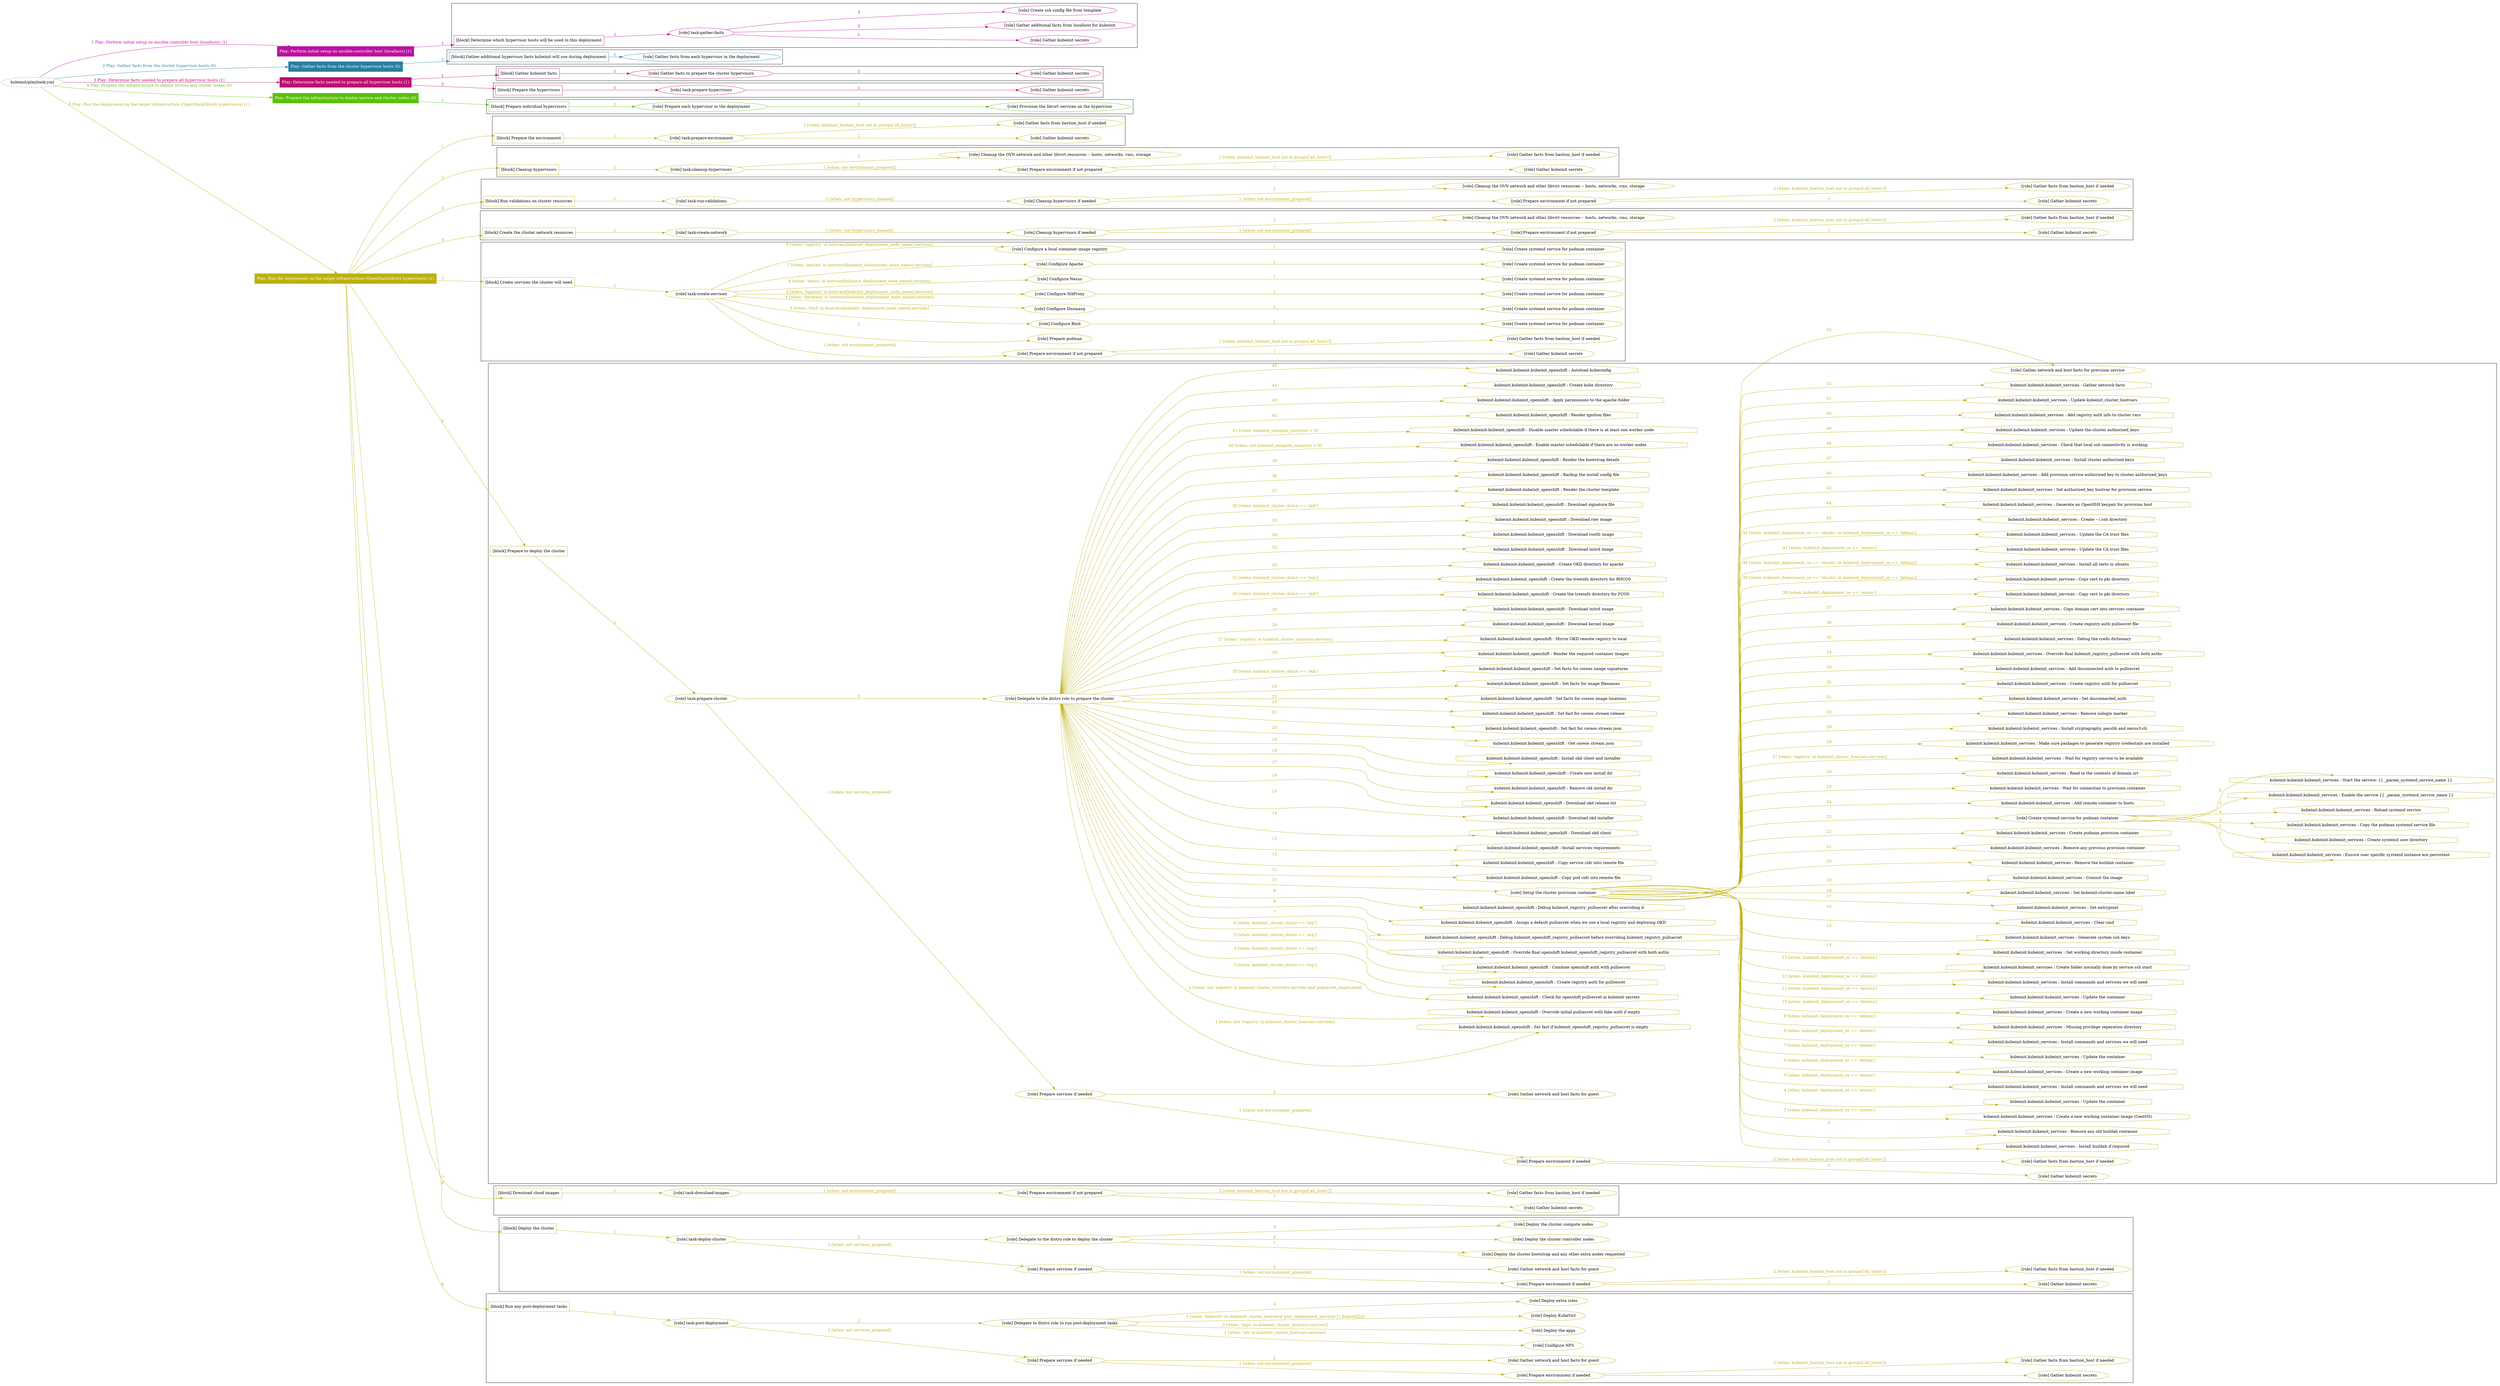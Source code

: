 digraph {
	graph [concentrate=true ordering=in rankdir=LR ratio=fill]
	edge [esep=5 sep=10]
	"kubeinit/playbook.yml" [URL="/home/runner/work/kubeinit/kubeinit/kubeinit/playbook.yml" id=playbook_7f6268f7 style=dotted]
	"kubeinit/playbook.yml" -> play_227ffcad [label="1 Play: Perform initial setup on ansible-controller host (localhost) (1)" color="#be0ea0" fontcolor="#be0ea0" id=edge_play_227ffcad labeltooltip="1 Play: Perform initial setup on ansible-controller host (localhost) (1)" tooltip="1 Play: Perform initial setup on ansible-controller host (localhost) (1)"]
	subgraph "Play: Perform initial setup on ansible-controller host (localhost) (1)" {
		play_227ffcad [label="Play: Perform initial setup on ansible-controller host (localhost) (1)" URL="/home/runner/work/kubeinit/kubeinit/kubeinit/playbook.yml" color="#be0ea0" fontcolor="#ffffff" id=play_227ffcad shape=box style=filled tooltip=localhost]
		play_227ffcad -> block_1575ec94 [label=1 color="#be0ea0" fontcolor="#be0ea0" id=edge_block_1575ec94 labeltooltip=1 tooltip=1]
		subgraph cluster_block_1575ec94 {
			block_1575ec94 [label="[block] Determine which hypervisor hosts will be used in this deployment" URL="/home/runner/work/kubeinit/kubeinit/kubeinit/playbook.yml" color="#be0ea0" id=block_1575ec94 labeltooltip="Determine which hypervisor hosts will be used in this deployment" shape=box tooltip="Determine which hypervisor hosts will be used in this deployment"]
			block_1575ec94 -> role_e160bf2b [label="1 " color="#be0ea0" fontcolor="#be0ea0" id=edge_role_e160bf2b labeltooltip="1 " tooltip="1 "]
			subgraph "task-gather-facts" {
				role_e160bf2b [label="[role] task-gather-facts" URL="/home/runner/work/kubeinit/kubeinit/kubeinit/playbook.yml" color="#be0ea0" id=role_e160bf2b tooltip="task-gather-facts"]
				role_e160bf2b -> role_68e86638 [label="1 " color="#be0ea0" fontcolor="#be0ea0" id=edge_role_68e86638 labeltooltip="1 " tooltip="1 "]
				subgraph "Gather kubeinit secrets" {
					role_68e86638 [label="[role] Gather kubeinit secrets" URL="/home/runner/.ansible/collections/ansible_collections/kubeinit/kubeinit/roles/kubeinit_prepare/tasks/build_hypervisors_group.yml" color="#be0ea0" id=role_68e86638 tooltip="Gather kubeinit secrets"]
				}
				role_e160bf2b -> role_a0e3ad17 [label="2 " color="#be0ea0" fontcolor="#be0ea0" id=edge_role_a0e3ad17 labeltooltip="2 " tooltip="2 "]
				subgraph "Gather additional facts from localhost for kubeinit" {
					role_a0e3ad17 [label="[role] Gather additional facts from localhost for kubeinit" URL="/home/runner/.ansible/collections/ansible_collections/kubeinit/kubeinit/roles/kubeinit_prepare/tasks/build_hypervisors_group.yml" color="#be0ea0" id=role_a0e3ad17 tooltip="Gather additional facts from localhost for kubeinit"]
				}
				role_e160bf2b -> role_3b3d44b1 [label="3 " color="#be0ea0" fontcolor="#be0ea0" id=edge_role_3b3d44b1 labeltooltip="3 " tooltip="3 "]
				subgraph "Create ssh config file from template" {
					role_3b3d44b1 [label="[role] Create ssh config file from template" URL="/home/runner/.ansible/collections/ansible_collections/kubeinit/kubeinit/roles/kubeinit_prepare/tasks/build_hypervisors_group.yml" color="#be0ea0" id=role_3b3d44b1 tooltip="Create ssh config file from template"]
				}
			}
		}
	}
	"kubeinit/playbook.yml" -> play_b91f2f67 [label="2 Play: Gather facts from the cluster hypervisor hosts (0)" color="#297ea3" fontcolor="#297ea3" id=edge_play_b91f2f67 labeltooltip="2 Play: Gather facts from the cluster hypervisor hosts (0)" tooltip="2 Play: Gather facts from the cluster hypervisor hosts (0)"]
	subgraph "Play: Gather facts from the cluster hypervisor hosts (0)" {
		play_b91f2f67 [label="Play: Gather facts from the cluster hypervisor hosts (0)" URL="/home/runner/work/kubeinit/kubeinit/kubeinit/playbook.yml" color="#297ea3" fontcolor="#ffffff" id=play_b91f2f67 shape=box style=filled tooltip="Play: Gather facts from the cluster hypervisor hosts (0)"]
		play_b91f2f67 -> block_09411a47 [label=1 color="#297ea3" fontcolor="#297ea3" id=edge_block_09411a47 labeltooltip=1 tooltip=1]
		subgraph cluster_block_09411a47 {
			block_09411a47 [label="[block] Gather additional hypervisor facts kubeinit will use during deployment" URL="/home/runner/work/kubeinit/kubeinit/kubeinit/playbook.yml" color="#297ea3" id=block_09411a47 labeltooltip="Gather additional hypervisor facts kubeinit will use during deployment" shape=box tooltip="Gather additional hypervisor facts kubeinit will use during deployment"]
			block_09411a47 -> role_1e8d6121 [label="1 " color="#297ea3" fontcolor="#297ea3" id=edge_role_1e8d6121 labeltooltip="1 " tooltip="1 "]
			subgraph "Gather facts from each hypervisor in the deployment" {
				role_1e8d6121 [label="[role] Gather facts from each hypervisor in the deployment" URL="/home/runner/work/kubeinit/kubeinit/kubeinit/playbook.yml" color="#297ea3" id=role_1e8d6121 tooltip="Gather facts from each hypervisor in the deployment"]
			}
		}
	}
	"kubeinit/playbook.yml" -> play_1cfac6d3 [label="3 Play: Determine facts needed to prepare all hypervisor hosts (1)" color="#bb106f" fontcolor="#bb106f" id=edge_play_1cfac6d3 labeltooltip="3 Play: Determine facts needed to prepare all hypervisor hosts (1)" tooltip="3 Play: Determine facts needed to prepare all hypervisor hosts (1)"]
	subgraph "Play: Determine facts needed to prepare all hypervisor hosts (1)" {
		play_1cfac6d3 [label="Play: Determine facts needed to prepare all hypervisor hosts (1)" URL="/home/runner/work/kubeinit/kubeinit/kubeinit/playbook.yml" color="#bb106f" fontcolor="#ffffff" id=play_1cfac6d3 shape=box style=filled tooltip=localhost]
		play_1cfac6d3 -> block_81d46cc8 [label=1 color="#bb106f" fontcolor="#bb106f" id=edge_block_81d46cc8 labeltooltip=1 tooltip=1]
		subgraph cluster_block_81d46cc8 {
			block_81d46cc8 [label="[block] Gather kubeinit facts" URL="/home/runner/work/kubeinit/kubeinit/kubeinit/playbook.yml" color="#bb106f" id=block_81d46cc8 labeltooltip="Gather kubeinit facts" shape=box tooltip="Gather kubeinit facts"]
			block_81d46cc8 -> role_22a2c90a [label="1 " color="#bb106f" fontcolor="#bb106f" id=edge_role_22a2c90a labeltooltip="1 " tooltip="1 "]
			subgraph "Gather facts to prepare the cluster hypervisors" {
				role_22a2c90a [label="[role] Gather facts to prepare the cluster hypervisors" URL="/home/runner/work/kubeinit/kubeinit/kubeinit/playbook.yml" color="#bb106f" id=role_22a2c90a tooltip="Gather facts to prepare the cluster hypervisors"]
				role_22a2c90a -> role_8e72277e [label="1 " color="#bb106f" fontcolor="#bb106f" id=edge_role_8e72277e labeltooltip="1 " tooltip="1 "]
				subgraph "Gather kubeinit secrets" {
					role_8e72277e [label="[role] Gather kubeinit secrets" URL="/home/runner/.ansible/collections/ansible_collections/kubeinit/kubeinit/roles/kubeinit_prepare/tasks/gather_kubeinit_facts.yml" color="#bb106f" id=role_8e72277e tooltip="Gather kubeinit secrets"]
				}
			}
		}
		play_1cfac6d3 -> block_5cb21890 [label=2 color="#bb106f" fontcolor="#bb106f" id=edge_block_5cb21890 labeltooltip=2 tooltip=2]
		subgraph cluster_block_5cb21890 {
			block_5cb21890 [label="[block] Prepare the hypervisors" URL="/home/runner/work/kubeinit/kubeinit/kubeinit/playbook.yml" color="#bb106f" id=block_5cb21890 labeltooltip="Prepare the hypervisors" shape=box tooltip="Prepare the hypervisors"]
			block_5cb21890 -> role_5da6b6d2 [label="1 " color="#bb106f" fontcolor="#bb106f" id=edge_role_5da6b6d2 labeltooltip="1 " tooltip="1 "]
			subgraph "task-prepare-hypervisors" {
				role_5da6b6d2 [label="[role] task-prepare-hypervisors" URL="/home/runner/work/kubeinit/kubeinit/kubeinit/playbook.yml" color="#bb106f" id=role_5da6b6d2 tooltip="task-prepare-hypervisors"]
				role_5da6b6d2 -> role_167f96d7 [label="1 " color="#bb106f" fontcolor="#bb106f" id=edge_role_167f96d7 labeltooltip="1 " tooltip="1 "]
				subgraph "Gather kubeinit secrets" {
					role_167f96d7 [label="[role] Gather kubeinit secrets" URL="/home/runner/.ansible/collections/ansible_collections/kubeinit/kubeinit/roles/kubeinit_prepare/tasks/gather_kubeinit_facts.yml" color="#bb106f" id=role_167f96d7 tooltip="Gather kubeinit secrets"]
				}
			}
		}
	}
	"kubeinit/playbook.yml" -> play_bcfc15ff [label="4 Play: Prepare the infrastructure to deploy service and cluster nodes (0)" color="#5ac00c" fontcolor="#5ac00c" id=edge_play_bcfc15ff labeltooltip="4 Play: Prepare the infrastructure to deploy service and cluster nodes (0)" tooltip="4 Play: Prepare the infrastructure to deploy service and cluster nodes (0)"]
	subgraph "Play: Prepare the infrastructure to deploy service and cluster nodes (0)" {
		play_bcfc15ff [label="Play: Prepare the infrastructure to deploy service and cluster nodes (0)" URL="/home/runner/work/kubeinit/kubeinit/kubeinit/playbook.yml" color="#5ac00c" fontcolor="#ffffff" id=play_bcfc15ff shape=box style=filled tooltip="Play: Prepare the infrastructure to deploy service and cluster nodes (0)"]
		play_bcfc15ff -> block_1de909d1 [label=1 color="#5ac00c" fontcolor="#5ac00c" id=edge_block_1de909d1 labeltooltip=1 tooltip=1]
		subgraph cluster_block_1de909d1 {
			block_1de909d1 [label="[block] Prepare individual hypervisors" URL="/home/runner/work/kubeinit/kubeinit/kubeinit/playbook.yml" color="#5ac00c" id=block_1de909d1 labeltooltip="Prepare individual hypervisors" shape=box tooltip="Prepare individual hypervisors"]
			block_1de909d1 -> role_3ea00cd9 [label="1 " color="#5ac00c" fontcolor="#5ac00c" id=edge_role_3ea00cd9 labeltooltip="1 " tooltip="1 "]
			subgraph "Prepare each hypervisor in the deployment" {
				role_3ea00cd9 [label="[role] Prepare each hypervisor in the deployment" URL="/home/runner/work/kubeinit/kubeinit/kubeinit/playbook.yml" color="#5ac00c" id=role_3ea00cd9 tooltip="Prepare each hypervisor in the deployment"]
				role_3ea00cd9 -> role_d2f55195 [label="1 " color="#5ac00c" fontcolor="#5ac00c" id=edge_role_d2f55195 labeltooltip="1 " tooltip="1 "]
				subgraph "Provision the libvirt services on the hypervisor" {
					role_d2f55195 [label="[role] Provision the libvirt services on the hypervisor" URL="/home/runner/.ansible/collections/ansible_collections/kubeinit/kubeinit/roles/kubeinit_prepare/tasks/prepare_hypervisor.yml" color="#5ac00c" id=role_d2f55195 tooltip="Provision the libvirt services on the hypervisor"]
				}
			}
		}
	}
	"kubeinit/playbook.yml" -> play_e521093e [label="5 Play: Run the deployment on the target infrastructure (OpenStack/libvirt hypervisors) (1)" color="#bcb010" fontcolor="#bcb010" id=edge_play_e521093e labeltooltip="5 Play: Run the deployment on the target infrastructure (OpenStack/libvirt hypervisors) (1)" tooltip="5 Play: Run the deployment on the target infrastructure (OpenStack/libvirt hypervisors) (1)"]
	subgraph "Play: Run the deployment on the target infrastructure (OpenStack/libvirt hypervisors) (1)" {
		play_e521093e [label="Play: Run the deployment on the target infrastructure (OpenStack/libvirt hypervisors) (1)" URL="/home/runner/work/kubeinit/kubeinit/kubeinit/playbook.yml" color="#bcb010" fontcolor="#ffffff" id=play_e521093e shape=box style=filled tooltip=localhost]
		play_e521093e -> block_3583efbc [label=1 color="#bcb010" fontcolor="#bcb010" id=edge_block_3583efbc labeltooltip=1 tooltip=1]
		subgraph cluster_block_3583efbc {
			block_3583efbc [label="[block] Prepare the environment" URL="/home/runner/work/kubeinit/kubeinit/kubeinit/playbook.yml" color="#bcb010" id=block_3583efbc labeltooltip="Prepare the environment" shape=box tooltip="Prepare the environment"]
			block_3583efbc -> role_00b5f1af [label="1 " color="#bcb010" fontcolor="#bcb010" id=edge_role_00b5f1af labeltooltip="1 " tooltip="1 "]
			subgraph "task-prepare-environment" {
				role_00b5f1af [label="[role] task-prepare-environment" URL="/home/runner/work/kubeinit/kubeinit/kubeinit/playbook.yml" color="#bcb010" id=role_00b5f1af tooltip="task-prepare-environment"]
				role_00b5f1af -> role_0409c92f [label="1 " color="#bcb010" fontcolor="#bcb010" id=edge_role_0409c92f labeltooltip="1 " tooltip="1 "]
				subgraph "Gather kubeinit secrets" {
					role_0409c92f [label="[role] Gather kubeinit secrets" URL="/home/runner/.ansible/collections/ansible_collections/kubeinit/kubeinit/roles/kubeinit_prepare/tasks/gather_kubeinit_facts.yml" color="#bcb010" id=role_0409c92f tooltip="Gather kubeinit secrets"]
				}
				role_00b5f1af -> role_358d2440 [label="2 [when: kubeinit_bastion_host not in groups['all_hosts']]" color="#bcb010" fontcolor="#bcb010" id=edge_role_358d2440 labeltooltip="2 [when: kubeinit_bastion_host not in groups['all_hosts']]" tooltip="2 [when: kubeinit_bastion_host not in groups['all_hosts']]"]
				subgraph "Gather facts from bastion_host if needed" {
					role_358d2440 [label="[role] Gather facts from bastion_host if needed" URL="/home/runner/.ansible/collections/ansible_collections/kubeinit/kubeinit/roles/kubeinit_prepare/tasks/main.yml" color="#bcb010" id=role_358d2440 tooltip="Gather facts from bastion_host if needed"]
				}
			}
		}
		play_e521093e -> block_62750f01 [label=2 color="#bcb010" fontcolor="#bcb010" id=edge_block_62750f01 labeltooltip=2 tooltip=2]
		subgraph cluster_block_62750f01 {
			block_62750f01 [label="[block] Cleanup hypervisors" URL="/home/runner/work/kubeinit/kubeinit/kubeinit/playbook.yml" color="#bcb010" id=block_62750f01 labeltooltip="Cleanup hypervisors" shape=box tooltip="Cleanup hypervisors"]
			block_62750f01 -> role_1ba96bff [label="1 " color="#bcb010" fontcolor="#bcb010" id=edge_role_1ba96bff labeltooltip="1 " tooltip="1 "]
			subgraph "task-cleanup-hypervisors" {
				role_1ba96bff [label="[role] task-cleanup-hypervisors" URL="/home/runner/work/kubeinit/kubeinit/kubeinit/playbook.yml" color="#bcb010" id=role_1ba96bff tooltip="task-cleanup-hypervisors"]
				role_1ba96bff -> role_484d95e6 [label="1 [when: not environment_prepared]" color="#bcb010" fontcolor="#bcb010" id=edge_role_484d95e6 labeltooltip="1 [when: not environment_prepared]" tooltip="1 [when: not environment_prepared]"]
				subgraph "Prepare environment if not prepared" {
					role_484d95e6 [label="[role] Prepare environment if not prepared" URL="/home/runner/.ansible/collections/ansible_collections/kubeinit/kubeinit/roles/kubeinit_libvirt/tasks/cleanup_hypervisors.yml" color="#bcb010" id=role_484d95e6 tooltip="Prepare environment if not prepared"]
					role_484d95e6 -> role_717b13f3 [label="1 " color="#bcb010" fontcolor="#bcb010" id=edge_role_717b13f3 labeltooltip="1 " tooltip="1 "]
					subgraph "Gather kubeinit secrets" {
						role_717b13f3 [label="[role] Gather kubeinit secrets" URL="/home/runner/.ansible/collections/ansible_collections/kubeinit/kubeinit/roles/kubeinit_prepare/tasks/gather_kubeinit_facts.yml" color="#bcb010" id=role_717b13f3 tooltip="Gather kubeinit secrets"]
					}
					role_484d95e6 -> role_97a581db [label="2 [when: kubeinit_bastion_host not in groups['all_hosts']]" color="#bcb010" fontcolor="#bcb010" id=edge_role_97a581db labeltooltip="2 [when: kubeinit_bastion_host not in groups['all_hosts']]" tooltip="2 [when: kubeinit_bastion_host not in groups['all_hosts']]"]
					subgraph "Gather facts from bastion_host if needed" {
						role_97a581db [label="[role] Gather facts from bastion_host if needed" URL="/home/runner/.ansible/collections/ansible_collections/kubeinit/kubeinit/roles/kubeinit_prepare/tasks/main.yml" color="#bcb010" id=role_97a581db tooltip="Gather facts from bastion_host if needed"]
					}
				}
				role_1ba96bff -> role_060e5102 [label="2 " color="#bcb010" fontcolor="#bcb010" id=edge_role_060e5102 labeltooltip="2 " tooltip="2 "]
				subgraph "Cleanup the OVN network and other libvirt resources -- hosts, networks, vms, storage" {
					role_060e5102 [label="[role] Cleanup the OVN network and other libvirt resources -- hosts, networks, vms, storage" URL="/home/runner/.ansible/collections/ansible_collections/kubeinit/kubeinit/roles/kubeinit_libvirt/tasks/cleanup_hypervisors.yml" color="#bcb010" id=role_060e5102 tooltip="Cleanup the OVN network and other libvirt resources -- hosts, networks, vms, storage"]
				}
			}
		}
		play_e521093e -> block_33a9d8c9 [label=3 color="#bcb010" fontcolor="#bcb010" id=edge_block_33a9d8c9 labeltooltip=3 tooltip=3]
		subgraph cluster_block_33a9d8c9 {
			block_33a9d8c9 [label="[block] Run validations on cluster resources" URL="/home/runner/work/kubeinit/kubeinit/kubeinit/playbook.yml" color="#bcb010" id=block_33a9d8c9 labeltooltip="Run validations on cluster resources" shape=box tooltip="Run validations on cluster resources"]
			block_33a9d8c9 -> role_eee9bf80 [label="1 " color="#bcb010" fontcolor="#bcb010" id=edge_role_eee9bf80 labeltooltip="1 " tooltip="1 "]
			subgraph "task-run-validations" {
				role_eee9bf80 [label="[role] task-run-validations" URL="/home/runner/work/kubeinit/kubeinit/kubeinit/playbook.yml" color="#bcb010" id=role_eee9bf80 tooltip="task-run-validations"]
				role_eee9bf80 -> role_32c2f14f [label="1 [when: not hypervisors_cleaned]" color="#bcb010" fontcolor="#bcb010" id=edge_role_32c2f14f labeltooltip="1 [when: not hypervisors_cleaned]" tooltip="1 [when: not hypervisors_cleaned]"]
				subgraph "Cleanup hypervisors if needed" {
					role_32c2f14f [label="[role] Cleanup hypervisors if needed" URL="/home/runner/.ansible/collections/ansible_collections/kubeinit/kubeinit/roles/kubeinit_validations/tasks/main.yml" color="#bcb010" id=role_32c2f14f tooltip="Cleanup hypervisors if needed"]
					role_32c2f14f -> role_520336de [label="1 [when: not environment_prepared]" color="#bcb010" fontcolor="#bcb010" id=edge_role_520336de labeltooltip="1 [when: not environment_prepared]" tooltip="1 [when: not environment_prepared]"]
					subgraph "Prepare environment if not prepared" {
						role_520336de [label="[role] Prepare environment if not prepared" URL="/home/runner/.ansible/collections/ansible_collections/kubeinit/kubeinit/roles/kubeinit_libvirt/tasks/cleanup_hypervisors.yml" color="#bcb010" id=role_520336de tooltip="Prepare environment if not prepared"]
						role_520336de -> role_c7d4a0ff [label="1 " color="#bcb010" fontcolor="#bcb010" id=edge_role_c7d4a0ff labeltooltip="1 " tooltip="1 "]
						subgraph "Gather kubeinit secrets" {
							role_c7d4a0ff [label="[role] Gather kubeinit secrets" URL="/home/runner/.ansible/collections/ansible_collections/kubeinit/kubeinit/roles/kubeinit_prepare/tasks/gather_kubeinit_facts.yml" color="#bcb010" id=role_c7d4a0ff tooltip="Gather kubeinit secrets"]
						}
						role_520336de -> role_2ea51feb [label="2 [when: kubeinit_bastion_host not in groups['all_hosts']]" color="#bcb010" fontcolor="#bcb010" id=edge_role_2ea51feb labeltooltip="2 [when: kubeinit_bastion_host not in groups['all_hosts']]" tooltip="2 [when: kubeinit_bastion_host not in groups['all_hosts']]"]
						subgraph "Gather facts from bastion_host if needed" {
							role_2ea51feb [label="[role] Gather facts from bastion_host if needed" URL="/home/runner/.ansible/collections/ansible_collections/kubeinit/kubeinit/roles/kubeinit_prepare/tasks/main.yml" color="#bcb010" id=role_2ea51feb tooltip="Gather facts from bastion_host if needed"]
						}
					}
					role_32c2f14f -> role_d30f5f69 [label="2 " color="#bcb010" fontcolor="#bcb010" id=edge_role_d30f5f69 labeltooltip="2 " tooltip="2 "]
					subgraph "Cleanup the OVN network and other libvirt resources -- hosts, networks, vms, storage" {
						role_d30f5f69 [label="[role] Cleanup the OVN network and other libvirt resources -- hosts, networks, vms, storage" URL="/home/runner/.ansible/collections/ansible_collections/kubeinit/kubeinit/roles/kubeinit_libvirt/tasks/cleanup_hypervisors.yml" color="#bcb010" id=role_d30f5f69 tooltip="Cleanup the OVN network and other libvirt resources -- hosts, networks, vms, storage"]
					}
				}
			}
		}
		play_e521093e -> block_62278082 [label=4 color="#bcb010" fontcolor="#bcb010" id=edge_block_62278082 labeltooltip=4 tooltip=4]
		subgraph cluster_block_62278082 {
			block_62278082 [label="[block] Create the cluster network resources" URL="/home/runner/work/kubeinit/kubeinit/kubeinit/playbook.yml" color="#bcb010" id=block_62278082 labeltooltip="Create the cluster network resources" shape=box tooltip="Create the cluster network resources"]
			block_62278082 -> role_2f259f22 [label="1 " color="#bcb010" fontcolor="#bcb010" id=edge_role_2f259f22 labeltooltip="1 " tooltip="1 "]
			subgraph "task-create-network" {
				role_2f259f22 [label="[role] task-create-network" URL="/home/runner/work/kubeinit/kubeinit/kubeinit/playbook.yml" color="#bcb010" id=role_2f259f22 tooltip="task-create-network"]
				role_2f259f22 -> role_990cef0a [label="1 [when: not hypervisors_cleaned]" color="#bcb010" fontcolor="#bcb010" id=edge_role_990cef0a labeltooltip="1 [when: not hypervisors_cleaned]" tooltip="1 [when: not hypervisors_cleaned]"]
				subgraph "Cleanup hypervisors if needed" {
					role_990cef0a [label="[role] Cleanup hypervisors if needed" URL="/home/runner/.ansible/collections/ansible_collections/kubeinit/kubeinit/roles/kubeinit_libvirt/tasks/create_network.yml" color="#bcb010" id=role_990cef0a tooltip="Cleanup hypervisors if needed"]
					role_990cef0a -> role_a1453f73 [label="1 [when: not environment_prepared]" color="#bcb010" fontcolor="#bcb010" id=edge_role_a1453f73 labeltooltip="1 [when: not environment_prepared]" tooltip="1 [when: not environment_prepared]"]
					subgraph "Prepare environment if not prepared" {
						role_a1453f73 [label="[role] Prepare environment if not prepared" URL="/home/runner/.ansible/collections/ansible_collections/kubeinit/kubeinit/roles/kubeinit_libvirt/tasks/cleanup_hypervisors.yml" color="#bcb010" id=role_a1453f73 tooltip="Prepare environment if not prepared"]
						role_a1453f73 -> role_b540b3ad [label="1 " color="#bcb010" fontcolor="#bcb010" id=edge_role_b540b3ad labeltooltip="1 " tooltip="1 "]
						subgraph "Gather kubeinit secrets" {
							role_b540b3ad [label="[role] Gather kubeinit secrets" URL="/home/runner/.ansible/collections/ansible_collections/kubeinit/kubeinit/roles/kubeinit_prepare/tasks/gather_kubeinit_facts.yml" color="#bcb010" id=role_b540b3ad tooltip="Gather kubeinit secrets"]
						}
						role_a1453f73 -> role_ea6e064b [label="2 [when: kubeinit_bastion_host not in groups['all_hosts']]" color="#bcb010" fontcolor="#bcb010" id=edge_role_ea6e064b labeltooltip="2 [when: kubeinit_bastion_host not in groups['all_hosts']]" tooltip="2 [when: kubeinit_bastion_host not in groups['all_hosts']]"]
						subgraph "Gather facts from bastion_host if needed" {
							role_ea6e064b [label="[role] Gather facts from bastion_host if needed" URL="/home/runner/.ansible/collections/ansible_collections/kubeinit/kubeinit/roles/kubeinit_prepare/tasks/main.yml" color="#bcb010" id=role_ea6e064b tooltip="Gather facts from bastion_host if needed"]
						}
					}
					role_990cef0a -> role_3ce88bd7 [label="2 " color="#bcb010" fontcolor="#bcb010" id=edge_role_3ce88bd7 labeltooltip="2 " tooltip="2 "]
					subgraph "Cleanup the OVN network and other libvirt resources -- hosts, networks, vms, storage" {
						role_3ce88bd7 [label="[role] Cleanup the OVN network and other libvirt resources -- hosts, networks, vms, storage" URL="/home/runner/.ansible/collections/ansible_collections/kubeinit/kubeinit/roles/kubeinit_libvirt/tasks/cleanup_hypervisors.yml" color="#bcb010" id=role_3ce88bd7 tooltip="Cleanup the OVN network and other libvirt resources -- hosts, networks, vms, storage"]
					}
				}
			}
		}
		play_e521093e -> block_681eeb5f [label=5 color="#bcb010" fontcolor="#bcb010" id=edge_block_681eeb5f labeltooltip=5 tooltip=5]
		subgraph cluster_block_681eeb5f {
			block_681eeb5f [label="[block] Create services the cluster will need" URL="/home/runner/work/kubeinit/kubeinit/kubeinit/playbook.yml" color="#bcb010" id=block_681eeb5f labeltooltip="Create services the cluster will need" shape=box tooltip="Create services the cluster will need"]
			block_681eeb5f -> role_05054698 [label="1 " color="#bcb010" fontcolor="#bcb010" id=edge_role_05054698 labeltooltip="1 " tooltip="1 "]
			subgraph "task-create-services" {
				role_05054698 [label="[role] task-create-services" URL="/home/runner/work/kubeinit/kubeinit/kubeinit/playbook.yml" color="#bcb010" id=role_05054698 tooltip="task-create-services"]
				role_05054698 -> role_05a913a4 [label="1 [when: not environment_prepared]" color="#bcb010" fontcolor="#bcb010" id=edge_role_05a913a4 labeltooltip="1 [when: not environment_prepared]" tooltip="1 [when: not environment_prepared]"]
				subgraph "Prepare environment if not prepared" {
					role_05a913a4 [label="[role] Prepare environment if not prepared" URL="/home/runner/.ansible/collections/ansible_collections/kubeinit/kubeinit/roles/kubeinit_services/tasks/main.yml" color="#bcb010" id=role_05a913a4 tooltip="Prepare environment if not prepared"]
					role_05a913a4 -> role_b34d25b8 [label="1 " color="#bcb010" fontcolor="#bcb010" id=edge_role_b34d25b8 labeltooltip="1 " tooltip="1 "]
					subgraph "Gather kubeinit secrets" {
						role_b34d25b8 [label="[role] Gather kubeinit secrets" URL="/home/runner/.ansible/collections/ansible_collections/kubeinit/kubeinit/roles/kubeinit_prepare/tasks/gather_kubeinit_facts.yml" color="#bcb010" id=role_b34d25b8 tooltip="Gather kubeinit secrets"]
					}
					role_05a913a4 -> role_42f39426 [label="2 [when: kubeinit_bastion_host not in groups['all_hosts']]" color="#bcb010" fontcolor="#bcb010" id=edge_role_42f39426 labeltooltip="2 [when: kubeinit_bastion_host not in groups['all_hosts']]" tooltip="2 [when: kubeinit_bastion_host not in groups['all_hosts']]"]
					subgraph "Gather facts from bastion_host if needed" {
						role_42f39426 [label="[role] Gather facts from bastion_host if needed" URL="/home/runner/.ansible/collections/ansible_collections/kubeinit/kubeinit/roles/kubeinit_prepare/tasks/main.yml" color="#bcb010" id=role_42f39426 tooltip="Gather facts from bastion_host if needed"]
					}
				}
				role_05054698 -> role_82305a38 [label="2 " color="#bcb010" fontcolor="#bcb010" id=edge_role_82305a38 labeltooltip="2 " tooltip="2 "]
				subgraph "Prepare podman" {
					role_82305a38 [label="[role] Prepare podman" URL="/home/runner/.ansible/collections/ansible_collections/kubeinit/kubeinit/roles/kubeinit_services/tasks/00_create_service_pod.yml" color="#bcb010" id=role_82305a38 tooltip="Prepare podman"]
				}
				role_05054698 -> role_5c608ec1 [label="3 [when: 'bind' in hostvars[kubeinit_deployment_node_name].services]" color="#bcb010" fontcolor="#bcb010" id=edge_role_5c608ec1 labeltooltip="3 [when: 'bind' in hostvars[kubeinit_deployment_node_name].services]" tooltip="3 [when: 'bind' in hostvars[kubeinit_deployment_node_name].services]"]
				subgraph "Configure Bind" {
					role_5c608ec1 [label="[role] Configure Bind" URL="/home/runner/.ansible/collections/ansible_collections/kubeinit/kubeinit/roles/kubeinit_services/tasks/start_services_containers.yml" color="#bcb010" id=role_5c608ec1 tooltip="Configure Bind"]
					role_5c608ec1 -> role_1bf2eb1f [label="1 " color="#bcb010" fontcolor="#bcb010" id=edge_role_1bf2eb1f labeltooltip="1 " tooltip="1 "]
					subgraph "Create systemd service for podman container" {
						role_1bf2eb1f [label="[role] Create systemd service for podman container" URL="/home/runner/.ansible/collections/ansible_collections/kubeinit/kubeinit/roles/kubeinit_bind/tasks/main.yml" color="#bcb010" id=role_1bf2eb1f tooltip="Create systemd service for podman container"]
					}
				}
				role_05054698 -> role_1d303d2f [label="4 [when: 'dnsmasq' in hostvars[kubeinit_deployment_node_name].services]" color="#bcb010" fontcolor="#bcb010" id=edge_role_1d303d2f labeltooltip="4 [when: 'dnsmasq' in hostvars[kubeinit_deployment_node_name].services]" tooltip="4 [when: 'dnsmasq' in hostvars[kubeinit_deployment_node_name].services]"]
				subgraph "Configure Dnsmasq" {
					role_1d303d2f [label="[role] Configure Dnsmasq" URL="/home/runner/.ansible/collections/ansible_collections/kubeinit/kubeinit/roles/kubeinit_services/tasks/start_services_containers.yml" color="#bcb010" id=role_1d303d2f tooltip="Configure Dnsmasq"]
					role_1d303d2f -> role_b3d4a805 [label="1 " color="#bcb010" fontcolor="#bcb010" id=edge_role_b3d4a805 labeltooltip="1 " tooltip="1 "]
					subgraph "Create systemd service for podman container" {
						role_b3d4a805 [label="[role] Create systemd service for podman container" URL="/home/runner/.ansible/collections/ansible_collections/kubeinit/kubeinit/roles/kubeinit_dnsmasq/tasks/main.yml" color="#bcb010" id=role_b3d4a805 tooltip="Create systemd service for podman container"]
					}
				}
				role_05054698 -> role_6ee418f1 [label="5 [when: 'haproxy' in hostvars[kubeinit_deployment_node_name].services]" color="#bcb010" fontcolor="#bcb010" id=edge_role_6ee418f1 labeltooltip="5 [when: 'haproxy' in hostvars[kubeinit_deployment_node_name].services]" tooltip="5 [when: 'haproxy' in hostvars[kubeinit_deployment_node_name].services]"]
				subgraph "Configure HAProxy" {
					role_6ee418f1 [label="[role] Configure HAProxy" URL="/home/runner/.ansible/collections/ansible_collections/kubeinit/kubeinit/roles/kubeinit_services/tasks/start_services_containers.yml" color="#bcb010" id=role_6ee418f1 tooltip="Configure HAProxy"]
					role_6ee418f1 -> role_2a3c9126 [label="1 " color="#bcb010" fontcolor="#bcb010" id=edge_role_2a3c9126 labeltooltip="1 " tooltip="1 "]
					subgraph "Create systemd service for podman container" {
						role_2a3c9126 [label="[role] Create systemd service for podman container" URL="/home/runner/.ansible/collections/ansible_collections/kubeinit/kubeinit/roles/kubeinit_haproxy/tasks/main.yml" color="#bcb010" id=role_2a3c9126 tooltip="Create systemd service for podman container"]
					}
				}
				role_05054698 -> role_3ba33d33 [label="6 [when: 'nexus' in hostvars[kubeinit_deployment_node_name].services]" color="#bcb010" fontcolor="#bcb010" id=edge_role_3ba33d33 labeltooltip="6 [when: 'nexus' in hostvars[kubeinit_deployment_node_name].services]" tooltip="6 [when: 'nexus' in hostvars[kubeinit_deployment_node_name].services]"]
				subgraph "Configure Nexus" {
					role_3ba33d33 [label="[role] Configure Nexus" URL="/home/runner/.ansible/collections/ansible_collections/kubeinit/kubeinit/roles/kubeinit_services/tasks/start_services_containers.yml" color="#bcb010" id=role_3ba33d33 tooltip="Configure Nexus"]
					role_3ba33d33 -> role_0c397f83 [label="1 " color="#bcb010" fontcolor="#bcb010" id=edge_role_0c397f83 labeltooltip="1 " tooltip="1 "]
					subgraph "Create systemd service for podman container" {
						role_0c397f83 [label="[role] Create systemd service for podman container" URL="/home/runner/.ansible/collections/ansible_collections/kubeinit/kubeinit/roles/kubeinit_nexus/tasks/main.yml" color="#bcb010" id=role_0c397f83 tooltip="Create systemd service for podman container"]
					}
				}
				role_05054698 -> role_ab0a3099 [label="7 [when: 'apache' in hostvars[kubeinit_deployment_node_name].services]" color="#bcb010" fontcolor="#bcb010" id=edge_role_ab0a3099 labeltooltip="7 [when: 'apache' in hostvars[kubeinit_deployment_node_name].services]" tooltip="7 [when: 'apache' in hostvars[kubeinit_deployment_node_name].services]"]
				subgraph "Configure Apache" {
					role_ab0a3099 [label="[role] Configure Apache" URL="/home/runner/.ansible/collections/ansible_collections/kubeinit/kubeinit/roles/kubeinit_services/tasks/start_services_containers.yml" color="#bcb010" id=role_ab0a3099 tooltip="Configure Apache"]
					role_ab0a3099 -> role_44e3df17 [label="1 " color="#bcb010" fontcolor="#bcb010" id=edge_role_44e3df17 labeltooltip="1 " tooltip="1 "]
					subgraph "Create systemd service for podman container" {
						role_44e3df17 [label="[role] Create systemd service for podman container" URL="/home/runner/.ansible/collections/ansible_collections/kubeinit/kubeinit/roles/kubeinit_apache/tasks/main.yml" color="#bcb010" id=role_44e3df17 tooltip="Create systemd service for podman container"]
					}
				}
				role_05054698 -> role_c5daf65f [label="8 [when: 'registry' in hostvars[kubeinit_deployment_node_name].services]" color="#bcb010" fontcolor="#bcb010" id=edge_role_c5daf65f labeltooltip="8 [when: 'registry' in hostvars[kubeinit_deployment_node_name].services]" tooltip="8 [when: 'registry' in hostvars[kubeinit_deployment_node_name].services]"]
				subgraph "Configure a local container image registry" {
					role_c5daf65f [label="[role] Configure a local container image registry" URL="/home/runner/.ansible/collections/ansible_collections/kubeinit/kubeinit/roles/kubeinit_services/tasks/start_services_containers.yml" color="#bcb010" id=role_c5daf65f tooltip="Configure a local container image registry"]
					role_c5daf65f -> role_525dbb4e [label="1 " color="#bcb010" fontcolor="#bcb010" id=edge_role_525dbb4e labeltooltip="1 " tooltip="1 "]
					subgraph "Create systemd service for podman container" {
						role_525dbb4e [label="[role] Create systemd service for podman container" URL="/home/runner/.ansible/collections/ansible_collections/kubeinit/kubeinit/roles/kubeinit_registry/tasks/main.yml" color="#bcb010" id=role_525dbb4e tooltip="Create systemd service for podman container"]
					}
				}
			}
		}
		play_e521093e -> block_41896673 [label=6 color="#bcb010" fontcolor="#bcb010" id=edge_block_41896673 labeltooltip=6 tooltip=6]
		subgraph cluster_block_41896673 {
			block_41896673 [label="[block] Prepare to deploy the cluster" URL="/home/runner/work/kubeinit/kubeinit/kubeinit/playbook.yml" color="#bcb010" id=block_41896673 labeltooltip="Prepare to deploy the cluster" shape=box tooltip="Prepare to deploy the cluster"]
			block_41896673 -> role_fafe20a2 [label="1 " color="#bcb010" fontcolor="#bcb010" id=edge_role_fafe20a2 labeltooltip="1 " tooltip="1 "]
			subgraph "task-prepare-cluster" {
				role_fafe20a2 [label="[role] task-prepare-cluster" URL="/home/runner/work/kubeinit/kubeinit/kubeinit/playbook.yml" color="#bcb010" id=role_fafe20a2 tooltip="task-prepare-cluster"]
				role_fafe20a2 -> role_79e0cdaf [label="1 [when: not services_prepared]" color="#bcb010" fontcolor="#bcb010" id=edge_role_79e0cdaf labeltooltip="1 [when: not services_prepared]" tooltip="1 [when: not services_prepared]"]
				subgraph "Prepare services if needed" {
					role_79e0cdaf [label="[role] Prepare services if needed" URL="/home/runner/.ansible/collections/ansible_collections/kubeinit/kubeinit/roles/kubeinit_prepare/tasks/prepare_cluster.yml" color="#bcb010" id=role_79e0cdaf tooltip="Prepare services if needed"]
					role_79e0cdaf -> role_f22d0163 [label="1 [when: not environment_prepared]" color="#bcb010" fontcolor="#bcb010" id=edge_role_f22d0163 labeltooltip="1 [when: not environment_prepared]" tooltip="1 [when: not environment_prepared]"]
					subgraph "Prepare environment if needed" {
						role_f22d0163 [label="[role] Prepare environment if needed" URL="/home/runner/.ansible/collections/ansible_collections/kubeinit/kubeinit/roles/kubeinit_services/tasks/prepare_services.yml" color="#bcb010" id=role_f22d0163 tooltip="Prepare environment if needed"]
						role_f22d0163 -> role_31fae6a5 [label="1 " color="#bcb010" fontcolor="#bcb010" id=edge_role_31fae6a5 labeltooltip="1 " tooltip="1 "]
						subgraph "Gather kubeinit secrets" {
							role_31fae6a5 [label="[role] Gather kubeinit secrets" URL="/home/runner/.ansible/collections/ansible_collections/kubeinit/kubeinit/roles/kubeinit_prepare/tasks/gather_kubeinit_facts.yml" color="#bcb010" id=role_31fae6a5 tooltip="Gather kubeinit secrets"]
						}
						role_f22d0163 -> role_c5c5f1eb [label="2 [when: kubeinit_bastion_host not in groups['all_hosts']]" color="#bcb010" fontcolor="#bcb010" id=edge_role_c5c5f1eb labeltooltip="2 [when: kubeinit_bastion_host not in groups['all_hosts']]" tooltip="2 [when: kubeinit_bastion_host not in groups['all_hosts']]"]
						subgraph "Gather facts from bastion_host if needed" {
							role_c5c5f1eb [label="[role] Gather facts from bastion_host if needed" URL="/home/runner/.ansible/collections/ansible_collections/kubeinit/kubeinit/roles/kubeinit_prepare/tasks/main.yml" color="#bcb010" id=role_c5c5f1eb tooltip="Gather facts from bastion_host if needed"]
						}
					}
					role_79e0cdaf -> role_038e6ba4 [label="2 " color="#bcb010" fontcolor="#bcb010" id=edge_role_038e6ba4 labeltooltip="2 " tooltip="2 "]
					subgraph "Gather network and host facts for guest" {
						role_038e6ba4 [label="[role] Gather network and host facts for guest" URL="/home/runner/.ansible/collections/ansible_collections/kubeinit/kubeinit/roles/kubeinit_services/tasks/prepare_services.yml" color="#bcb010" id=role_038e6ba4 tooltip="Gather network and host facts for guest"]
					}
				}
				role_fafe20a2 -> role_20ad7008 [label="2 " color="#bcb010" fontcolor="#bcb010" id=edge_role_20ad7008 labeltooltip="2 " tooltip="2 "]
				subgraph "Delegate to the distro role to prepare the cluster" {
					role_20ad7008 [label="[role] Delegate to the distro role to prepare the cluster" URL="/home/runner/.ansible/collections/ansible_collections/kubeinit/kubeinit/roles/kubeinit_prepare/tasks/prepare_cluster.yml" color="#bcb010" id=role_20ad7008 tooltip="Delegate to the distro role to prepare the cluster"]
					task_a92a9fb1 [label="kubeinit.kubeinit.kubeinit_openshift : Set fact if kubeinit_openshift_registry_pullsecret is empty" URL="/home/runner/.ansible/collections/ansible_collections/kubeinit/kubeinit/roles/kubeinit_openshift/tasks/prepare_cluster.yml" color="#bcb010" id=task_a92a9fb1 shape=octagon tooltip="kubeinit.kubeinit.kubeinit_openshift : Set fact if kubeinit_openshift_registry_pullsecret is empty"]
					role_20ad7008 -> task_a92a9fb1 [label="1 [when: not 'registry' in kubeinit_cluster_hostvars.services]" color="#bcb010" fontcolor="#bcb010" id=edge_task_a92a9fb1 labeltooltip="1 [when: not 'registry' in kubeinit_cluster_hostvars.services]" tooltip="1 [when: not 'registry' in kubeinit_cluster_hostvars.services]"]
					task_38eb21dd [label="kubeinit.kubeinit.kubeinit_openshift : Override initial pullsecret with fake auth if empty" URL="/home/runner/.ansible/collections/ansible_collections/kubeinit/kubeinit/roles/kubeinit_openshift/tasks/prepare_cluster.yml" color="#bcb010" id=task_38eb21dd shape=octagon tooltip="kubeinit.kubeinit.kubeinit_openshift : Override initial pullsecret with fake auth if empty"]
					role_20ad7008 -> task_38eb21dd [label="2 [when: not 'registry' in kubeinit_cluster_hostvars.services and pullsecret_empty|bool]" color="#bcb010" fontcolor="#bcb010" id=edge_task_38eb21dd labeltooltip="2 [when: not 'registry' in kubeinit_cluster_hostvars.services and pullsecret_empty|bool]" tooltip="2 [when: not 'registry' in kubeinit_cluster_hostvars.services and pullsecret_empty|bool]"]
					task_b7f3b599 [label="kubeinit.kubeinit.kubeinit_openshift : Check for openshift pullsecret in kubeinit secrets" URL="/home/runner/.ansible/collections/ansible_collections/kubeinit/kubeinit/roles/kubeinit_openshift/tasks/prepare_cluster.yml" color="#bcb010" id=task_b7f3b599 shape=octagon tooltip="kubeinit.kubeinit.kubeinit_openshift : Check for openshift pullsecret in kubeinit secrets"]
					role_20ad7008 -> task_b7f3b599 [label="3 [when: kubeinit_cluster_distro == 'ocp']" color="#bcb010" fontcolor="#bcb010" id=edge_task_b7f3b599 labeltooltip="3 [when: kubeinit_cluster_distro == 'ocp']" tooltip="3 [when: kubeinit_cluster_distro == 'ocp']"]
					task_396bb28e [label="kubeinit.kubeinit.kubeinit_openshift : Create registry auth for pullsecret" URL="/home/runner/.ansible/collections/ansible_collections/kubeinit/kubeinit/roles/kubeinit_openshift/tasks/prepare_cluster.yml" color="#bcb010" id=task_396bb28e shape=octagon tooltip="kubeinit.kubeinit.kubeinit_openshift : Create registry auth for pullsecret"]
					role_20ad7008 -> task_396bb28e [label="4 [when: kubeinit_cluster_distro == 'ocp']" color="#bcb010" fontcolor="#bcb010" id=edge_task_396bb28e labeltooltip="4 [when: kubeinit_cluster_distro == 'ocp']" tooltip="4 [when: kubeinit_cluster_distro == 'ocp']"]
					task_f972f49b [label="kubeinit.kubeinit.kubeinit_openshift : Combine openshift auth with pullsecret" URL="/home/runner/.ansible/collections/ansible_collections/kubeinit/kubeinit/roles/kubeinit_openshift/tasks/prepare_cluster.yml" color="#bcb010" id=task_f972f49b shape=octagon tooltip="kubeinit.kubeinit.kubeinit_openshift : Combine openshift auth with pullsecret"]
					role_20ad7008 -> task_f972f49b [label="5 [when: kubeinit_cluster_distro == 'ocp']" color="#bcb010" fontcolor="#bcb010" id=edge_task_f972f49b labeltooltip="5 [when: kubeinit_cluster_distro == 'ocp']" tooltip="5 [when: kubeinit_cluster_distro == 'ocp']"]
					task_0ee85b78 [label="kubeinit.kubeinit.kubeinit_openshift : Override final openshift kubeinit_openshift_registry_pullsecret with both auths" URL="/home/runner/.ansible/collections/ansible_collections/kubeinit/kubeinit/roles/kubeinit_openshift/tasks/prepare_cluster.yml" color="#bcb010" id=task_0ee85b78 shape=octagon tooltip="kubeinit.kubeinit.kubeinit_openshift : Override final openshift kubeinit_openshift_registry_pullsecret with both auths"]
					role_20ad7008 -> task_0ee85b78 [label="6 [when: kubeinit_cluster_distro == 'ocp']" color="#bcb010" fontcolor="#bcb010" id=edge_task_0ee85b78 labeltooltip="6 [when: kubeinit_cluster_distro == 'ocp']" tooltip="6 [when: kubeinit_cluster_distro == 'ocp']"]
					task_064c799e [label="kubeinit.kubeinit.kubeinit_openshift : Debug kubeinit_openshift_registry_pullsecret before overriding kubeinit_registry_pullsecret" URL="/home/runner/.ansible/collections/ansible_collections/kubeinit/kubeinit/roles/kubeinit_openshift/tasks/prepare_cluster.yml" color="#bcb010" id=task_064c799e shape=octagon tooltip="kubeinit.kubeinit.kubeinit_openshift : Debug kubeinit_openshift_registry_pullsecret before overriding kubeinit_registry_pullsecret"]
					role_20ad7008 -> task_064c799e [label="7 " color="#bcb010" fontcolor="#bcb010" id=edge_task_064c799e labeltooltip="7 " tooltip="7 "]
					task_a72170f9 [label="kubeinit.kubeinit.kubeinit_openshift : Assign a default pullsecret when we use a local registry and deploying OKD" URL="/home/runner/.ansible/collections/ansible_collections/kubeinit/kubeinit/roles/kubeinit_openshift/tasks/prepare_cluster.yml" color="#bcb010" id=task_a72170f9 shape=octagon tooltip="kubeinit.kubeinit.kubeinit_openshift : Assign a default pullsecret when we use a local registry and deploying OKD"]
					role_20ad7008 -> task_a72170f9 [label="8 " color="#bcb010" fontcolor="#bcb010" id=edge_task_a72170f9 labeltooltip="8 " tooltip="8 "]
					task_fefc3023 [label="kubeinit.kubeinit.kubeinit_openshift : Debug kubeinit_registry_pullsecret after overriding it" URL="/home/runner/.ansible/collections/ansible_collections/kubeinit/kubeinit/roles/kubeinit_openshift/tasks/prepare_cluster.yml" color="#bcb010" id=task_fefc3023 shape=octagon tooltip="kubeinit.kubeinit.kubeinit_openshift : Debug kubeinit_registry_pullsecret after overriding it"]
					role_20ad7008 -> task_fefc3023 [label="9 " color="#bcb010" fontcolor="#bcb010" id=edge_task_fefc3023 labeltooltip="9 " tooltip="9 "]
					role_20ad7008 -> role_0cb985d1 [label="10 " color="#bcb010" fontcolor="#bcb010" id=edge_role_0cb985d1 labeltooltip="10 " tooltip="10 "]
					subgraph "Setup the cluster provision container" {
						role_0cb985d1 [label="[role] Setup the cluster provision container" URL="/home/runner/.ansible/collections/ansible_collections/kubeinit/kubeinit/roles/kubeinit_openshift/tasks/prepare_cluster.yml" color="#bcb010" id=role_0cb985d1 tooltip="Setup the cluster provision container"]
						task_d29911d6 [label="kubeinit.kubeinit.kubeinit_services : Install buildah if required" URL="/home/runner/.ansible/collections/ansible_collections/kubeinit/kubeinit/roles/kubeinit_services/tasks/create_provision_container.yml" color="#bcb010" id=task_d29911d6 shape=octagon tooltip="kubeinit.kubeinit.kubeinit_services : Install buildah if required"]
						role_0cb985d1 -> task_d29911d6 [label="1 " color="#bcb010" fontcolor="#bcb010" id=edge_task_d29911d6 labeltooltip="1 " tooltip="1 "]
						task_3affaf98 [label="kubeinit.kubeinit.kubeinit_services : Remove any old buildah container" URL="/home/runner/.ansible/collections/ansible_collections/kubeinit/kubeinit/roles/kubeinit_services/tasks/create_provision_container.yml" color="#bcb010" id=task_3affaf98 shape=octagon tooltip="kubeinit.kubeinit.kubeinit_services : Remove any old buildah container"]
						role_0cb985d1 -> task_3affaf98 [label="2 " color="#bcb010" fontcolor="#bcb010" id=edge_task_3affaf98 labeltooltip="2 " tooltip="2 "]
						task_650e0f03 [label="kubeinit.kubeinit.kubeinit_services : Create a new working container image (CentOS)" URL="/home/runner/.ansible/collections/ansible_collections/kubeinit/kubeinit/roles/kubeinit_services/tasks/create_provision_container.yml" color="#bcb010" id=task_650e0f03 shape=octagon tooltip="kubeinit.kubeinit.kubeinit_services : Create a new working container image (CentOS)"]
						role_0cb985d1 -> task_650e0f03 [label="3 [when: kubeinit_deployment_os == 'centos']" color="#bcb010" fontcolor="#bcb010" id=edge_task_650e0f03 labeltooltip="3 [when: kubeinit_deployment_os == 'centos']" tooltip="3 [when: kubeinit_deployment_os == 'centos']"]
						task_98eb56b7 [label="kubeinit.kubeinit.kubeinit_services : Update the container" URL="/home/runner/.ansible/collections/ansible_collections/kubeinit/kubeinit/roles/kubeinit_services/tasks/create_provision_container.yml" color="#bcb010" id=task_98eb56b7 shape=octagon tooltip="kubeinit.kubeinit.kubeinit_services : Update the container"]
						role_0cb985d1 -> task_98eb56b7 [label="4 [when: kubeinit_deployment_os == 'centos']" color="#bcb010" fontcolor="#bcb010" id=edge_task_98eb56b7 labeltooltip="4 [when: kubeinit_deployment_os == 'centos']" tooltip="4 [when: kubeinit_deployment_os == 'centos']"]
						task_bd0f21dc [label="kubeinit.kubeinit.kubeinit_services : Install commands and services we will need" URL="/home/runner/.ansible/collections/ansible_collections/kubeinit/kubeinit/roles/kubeinit_services/tasks/create_provision_container.yml" color="#bcb010" id=task_bd0f21dc shape=octagon tooltip="kubeinit.kubeinit.kubeinit_services : Install commands and services we will need"]
						role_0cb985d1 -> task_bd0f21dc [label="5 [when: kubeinit_deployment_os == 'centos']" color="#bcb010" fontcolor="#bcb010" id=edge_task_bd0f21dc labeltooltip="5 [when: kubeinit_deployment_os == 'centos']" tooltip="5 [when: kubeinit_deployment_os == 'centos']"]
						task_7deada0c [label="kubeinit.kubeinit.kubeinit_services : Create a new working container image" URL="/home/runner/.ansible/collections/ansible_collections/kubeinit/kubeinit/roles/kubeinit_services/tasks/create_provision_container.yml" color="#bcb010" id=task_7deada0c shape=octagon tooltip="kubeinit.kubeinit.kubeinit_services : Create a new working container image"]
						role_0cb985d1 -> task_7deada0c [label="6 [when: kubeinit_deployment_os == 'debian']" color="#bcb010" fontcolor="#bcb010" id=edge_task_7deada0c labeltooltip="6 [when: kubeinit_deployment_os == 'debian']" tooltip="6 [when: kubeinit_deployment_os == 'debian']"]
						task_447c0eac [label="kubeinit.kubeinit.kubeinit_services : Update the container" URL="/home/runner/.ansible/collections/ansible_collections/kubeinit/kubeinit/roles/kubeinit_services/tasks/create_provision_container.yml" color="#bcb010" id=task_447c0eac shape=octagon tooltip="kubeinit.kubeinit.kubeinit_services : Update the container"]
						role_0cb985d1 -> task_447c0eac [label="7 [when: kubeinit_deployment_os == 'debian']" color="#bcb010" fontcolor="#bcb010" id=edge_task_447c0eac labeltooltip="7 [when: kubeinit_deployment_os == 'debian']" tooltip="7 [when: kubeinit_deployment_os == 'debian']"]
						task_965d5ede [label="kubeinit.kubeinit.kubeinit_services : Install commands and services we will need" URL="/home/runner/.ansible/collections/ansible_collections/kubeinit/kubeinit/roles/kubeinit_services/tasks/create_provision_container.yml" color="#bcb010" id=task_965d5ede shape=octagon tooltip="kubeinit.kubeinit.kubeinit_services : Install commands and services we will need"]
						role_0cb985d1 -> task_965d5ede [label="8 [when: kubeinit_deployment_os == 'debian']" color="#bcb010" fontcolor="#bcb010" id=edge_task_965d5ede labeltooltip="8 [when: kubeinit_deployment_os == 'debian']" tooltip="8 [when: kubeinit_deployment_os == 'debian']"]
						task_ee6a18e5 [label="kubeinit.kubeinit.kubeinit_services : Missing privilege separation directory" URL="/home/runner/.ansible/collections/ansible_collections/kubeinit/kubeinit/roles/kubeinit_services/tasks/create_provision_container.yml" color="#bcb010" id=task_ee6a18e5 shape=octagon tooltip="kubeinit.kubeinit.kubeinit_services : Missing privilege separation directory"]
						role_0cb985d1 -> task_ee6a18e5 [label="9 [when: kubeinit_deployment_os == 'debian']" color="#bcb010" fontcolor="#bcb010" id=edge_task_ee6a18e5 labeltooltip="9 [when: kubeinit_deployment_os == 'debian']" tooltip="9 [when: kubeinit_deployment_os == 'debian']"]
						task_3a7a9d77 [label="kubeinit.kubeinit.kubeinit_services : Create a new working container image" URL="/home/runner/.ansible/collections/ansible_collections/kubeinit/kubeinit/roles/kubeinit_services/tasks/create_provision_container.yml" color="#bcb010" id=task_3a7a9d77 shape=octagon tooltip="kubeinit.kubeinit.kubeinit_services : Create a new working container image"]
						role_0cb985d1 -> task_3a7a9d77 [label="10 [when: kubeinit_deployment_os == 'ubuntu']" color="#bcb010" fontcolor="#bcb010" id=edge_task_3a7a9d77 labeltooltip="10 [when: kubeinit_deployment_os == 'ubuntu']" tooltip="10 [when: kubeinit_deployment_os == 'ubuntu']"]
						task_ffde0f14 [label="kubeinit.kubeinit.kubeinit_services : Update the container" URL="/home/runner/.ansible/collections/ansible_collections/kubeinit/kubeinit/roles/kubeinit_services/tasks/create_provision_container.yml" color="#bcb010" id=task_ffde0f14 shape=octagon tooltip="kubeinit.kubeinit.kubeinit_services : Update the container"]
						role_0cb985d1 -> task_ffde0f14 [label="11 [when: kubeinit_deployment_os == 'ubuntu']" color="#bcb010" fontcolor="#bcb010" id=edge_task_ffde0f14 labeltooltip="11 [when: kubeinit_deployment_os == 'ubuntu']" tooltip="11 [when: kubeinit_deployment_os == 'ubuntu']"]
						task_b44cb3a2 [label="kubeinit.kubeinit.kubeinit_services : Install commands and services we will need" URL="/home/runner/.ansible/collections/ansible_collections/kubeinit/kubeinit/roles/kubeinit_services/tasks/create_provision_container.yml" color="#bcb010" id=task_b44cb3a2 shape=octagon tooltip="kubeinit.kubeinit.kubeinit_services : Install commands and services we will need"]
						role_0cb985d1 -> task_b44cb3a2 [label="12 [when: kubeinit_deployment_os == 'ubuntu']" color="#bcb010" fontcolor="#bcb010" id=edge_task_b44cb3a2 labeltooltip="12 [when: kubeinit_deployment_os == 'ubuntu']" tooltip="12 [when: kubeinit_deployment_os == 'ubuntu']"]
						task_6bfb0d99 [label="kubeinit.kubeinit.kubeinit_services : Create folder normally done by service ssh start" URL="/home/runner/.ansible/collections/ansible_collections/kubeinit/kubeinit/roles/kubeinit_services/tasks/create_provision_container.yml" color="#bcb010" id=task_6bfb0d99 shape=octagon tooltip="kubeinit.kubeinit.kubeinit_services : Create folder normally done by service ssh start"]
						role_0cb985d1 -> task_6bfb0d99 [label="13 [when: kubeinit_deployment_os == 'ubuntu']" color="#bcb010" fontcolor="#bcb010" id=edge_task_6bfb0d99 labeltooltip="13 [when: kubeinit_deployment_os == 'ubuntu']" tooltip="13 [when: kubeinit_deployment_os == 'ubuntu']"]
						task_371dc6f6 [label="kubeinit.kubeinit.kubeinit_services : Set working directory inside container" URL="/home/runner/.ansible/collections/ansible_collections/kubeinit/kubeinit/roles/kubeinit_services/tasks/create_provision_container.yml" color="#bcb010" id=task_371dc6f6 shape=octagon tooltip="kubeinit.kubeinit.kubeinit_services : Set working directory inside container"]
						role_0cb985d1 -> task_371dc6f6 [label="14 " color="#bcb010" fontcolor="#bcb010" id=edge_task_371dc6f6 labeltooltip="14 " tooltip="14 "]
						task_548fdfdd [label="kubeinit.kubeinit.kubeinit_services : Generate system ssh keys" URL="/home/runner/.ansible/collections/ansible_collections/kubeinit/kubeinit/roles/kubeinit_services/tasks/create_provision_container.yml" color="#bcb010" id=task_548fdfdd shape=octagon tooltip="kubeinit.kubeinit.kubeinit_services : Generate system ssh keys"]
						role_0cb985d1 -> task_548fdfdd [label="15 " color="#bcb010" fontcolor="#bcb010" id=edge_task_548fdfdd labeltooltip="15 " tooltip="15 "]
						task_fcd93b27 [label="kubeinit.kubeinit.kubeinit_services : Clear cmd" URL="/home/runner/.ansible/collections/ansible_collections/kubeinit/kubeinit/roles/kubeinit_services/tasks/create_provision_container.yml" color="#bcb010" id=task_fcd93b27 shape=octagon tooltip="kubeinit.kubeinit.kubeinit_services : Clear cmd"]
						role_0cb985d1 -> task_fcd93b27 [label="16 " color="#bcb010" fontcolor="#bcb010" id=edge_task_fcd93b27 labeltooltip="16 " tooltip="16 "]
						task_2270ca18 [label="kubeinit.kubeinit.kubeinit_services : Set entrypoint" URL="/home/runner/.ansible/collections/ansible_collections/kubeinit/kubeinit/roles/kubeinit_services/tasks/create_provision_container.yml" color="#bcb010" id=task_2270ca18 shape=octagon tooltip="kubeinit.kubeinit.kubeinit_services : Set entrypoint"]
						role_0cb985d1 -> task_2270ca18 [label="17 " color="#bcb010" fontcolor="#bcb010" id=edge_task_2270ca18 labeltooltip="17 " tooltip="17 "]
						task_c71d7fff [label="kubeinit.kubeinit.kubeinit_services : Set kubeinit-cluster-name label" URL="/home/runner/.ansible/collections/ansible_collections/kubeinit/kubeinit/roles/kubeinit_services/tasks/create_provision_container.yml" color="#bcb010" id=task_c71d7fff shape=octagon tooltip="kubeinit.kubeinit.kubeinit_services : Set kubeinit-cluster-name label"]
						role_0cb985d1 -> task_c71d7fff [label="18 " color="#bcb010" fontcolor="#bcb010" id=edge_task_c71d7fff labeltooltip="18 " tooltip="18 "]
						task_0fe6b161 [label="kubeinit.kubeinit.kubeinit_services : Commit the image" URL="/home/runner/.ansible/collections/ansible_collections/kubeinit/kubeinit/roles/kubeinit_services/tasks/create_provision_container.yml" color="#bcb010" id=task_0fe6b161 shape=octagon tooltip="kubeinit.kubeinit.kubeinit_services : Commit the image"]
						role_0cb985d1 -> task_0fe6b161 [label="19 " color="#bcb010" fontcolor="#bcb010" id=edge_task_0fe6b161 labeltooltip="19 " tooltip="19 "]
						task_72487308 [label="kubeinit.kubeinit.kubeinit_services : Remove the buildah container" URL="/home/runner/.ansible/collections/ansible_collections/kubeinit/kubeinit/roles/kubeinit_services/tasks/create_provision_container.yml" color="#bcb010" id=task_72487308 shape=octagon tooltip="kubeinit.kubeinit.kubeinit_services : Remove the buildah container"]
						role_0cb985d1 -> task_72487308 [label="20 " color="#bcb010" fontcolor="#bcb010" id=edge_task_72487308 labeltooltip="20 " tooltip="20 "]
						task_b142b620 [label="kubeinit.kubeinit.kubeinit_services : Remove any previous provision container" URL="/home/runner/.ansible/collections/ansible_collections/kubeinit/kubeinit/roles/kubeinit_services/tasks/create_provision_container.yml" color="#bcb010" id=task_b142b620 shape=octagon tooltip="kubeinit.kubeinit.kubeinit_services : Remove any previous provision container"]
						role_0cb985d1 -> task_b142b620 [label="21 " color="#bcb010" fontcolor="#bcb010" id=edge_task_b142b620 labeltooltip="21 " tooltip="21 "]
						task_e9a0ef8a [label="kubeinit.kubeinit.kubeinit_services : Create podman provision container" URL="/home/runner/.ansible/collections/ansible_collections/kubeinit/kubeinit/roles/kubeinit_services/tasks/create_provision_container.yml" color="#bcb010" id=task_e9a0ef8a shape=octagon tooltip="kubeinit.kubeinit.kubeinit_services : Create podman provision container"]
						role_0cb985d1 -> task_e9a0ef8a [label="22 " color="#bcb010" fontcolor="#bcb010" id=edge_task_e9a0ef8a labeltooltip="22 " tooltip="22 "]
						role_0cb985d1 -> role_2a477521 [label="23 " color="#bcb010" fontcolor="#bcb010" id=edge_role_2a477521 labeltooltip="23 " tooltip="23 "]
						subgraph "Create systemd service for podman container" {
							role_2a477521 [label="[role] Create systemd service for podman container" URL="/home/runner/.ansible/collections/ansible_collections/kubeinit/kubeinit/roles/kubeinit_services/tasks/create_provision_container.yml" color="#bcb010" id=role_2a477521 tooltip="Create systemd service for podman container"]
							task_0fa7438a [label="kubeinit.kubeinit.kubeinit_services : Ensure user specific systemd instance are persistent" URL="/home/runner/.ansible/collections/ansible_collections/kubeinit/kubeinit/roles/kubeinit_services/tasks/create_managed_service.yml" color="#bcb010" id=task_0fa7438a shape=octagon tooltip="kubeinit.kubeinit.kubeinit_services : Ensure user specific systemd instance are persistent"]
							role_2a477521 -> task_0fa7438a [label="1 " color="#bcb010" fontcolor="#bcb010" id=edge_task_0fa7438a labeltooltip="1 " tooltip="1 "]
							task_7749b18f [label="kubeinit.kubeinit.kubeinit_services : Create systemd user directory" URL="/home/runner/.ansible/collections/ansible_collections/kubeinit/kubeinit/roles/kubeinit_services/tasks/create_managed_service.yml" color="#bcb010" id=task_7749b18f shape=octagon tooltip="kubeinit.kubeinit.kubeinit_services : Create systemd user directory"]
							role_2a477521 -> task_7749b18f [label="2 " color="#bcb010" fontcolor="#bcb010" id=edge_task_7749b18f labeltooltip="2 " tooltip="2 "]
							task_e04d8837 [label="kubeinit.kubeinit.kubeinit_services : Copy the podman systemd service file" URL="/home/runner/.ansible/collections/ansible_collections/kubeinit/kubeinit/roles/kubeinit_services/tasks/create_managed_service.yml" color="#bcb010" id=task_e04d8837 shape=octagon tooltip="kubeinit.kubeinit.kubeinit_services : Copy the podman systemd service file"]
							role_2a477521 -> task_e04d8837 [label="3 " color="#bcb010" fontcolor="#bcb010" id=edge_task_e04d8837 labeltooltip="3 " tooltip="3 "]
							task_72bdcc3e [label="kubeinit.kubeinit.kubeinit_services : Reload systemd service" URL="/home/runner/.ansible/collections/ansible_collections/kubeinit/kubeinit/roles/kubeinit_services/tasks/create_managed_service.yml" color="#bcb010" id=task_72bdcc3e shape=octagon tooltip="kubeinit.kubeinit.kubeinit_services : Reload systemd service"]
							role_2a477521 -> task_72bdcc3e [label="4 " color="#bcb010" fontcolor="#bcb010" id=edge_task_72bdcc3e labeltooltip="4 " tooltip="4 "]
							task_2ddd0f45 [label="kubeinit.kubeinit.kubeinit_services : Enable the service {{ _param_systemd_service_name }}" URL="/home/runner/.ansible/collections/ansible_collections/kubeinit/kubeinit/roles/kubeinit_services/tasks/create_managed_service.yml" color="#bcb010" id=task_2ddd0f45 shape=octagon tooltip="kubeinit.kubeinit.kubeinit_services : Enable the service {{ _param_systemd_service_name }}"]
							role_2a477521 -> task_2ddd0f45 [label="5 " color="#bcb010" fontcolor="#bcb010" id=edge_task_2ddd0f45 labeltooltip="5 " tooltip="5 "]
							task_2fe64767 [label="kubeinit.kubeinit.kubeinit_services : Start the service: {{ _param_systemd_service_name }}" URL="/home/runner/.ansible/collections/ansible_collections/kubeinit/kubeinit/roles/kubeinit_services/tasks/create_managed_service.yml" color="#bcb010" id=task_2fe64767 shape=octagon tooltip="kubeinit.kubeinit.kubeinit_services : Start the service: {{ _param_systemd_service_name }}"]
							role_2a477521 -> task_2fe64767 [label="6 " color="#bcb010" fontcolor="#bcb010" id=edge_task_2fe64767 labeltooltip="6 " tooltip="6 "]
						}
						task_c316d3ce [label="kubeinit.kubeinit.kubeinit_services : Add remote container to hosts" URL="/home/runner/.ansible/collections/ansible_collections/kubeinit/kubeinit/roles/kubeinit_services/tasks/create_provision_container.yml" color="#bcb010" id=task_c316d3ce shape=octagon tooltip="kubeinit.kubeinit.kubeinit_services : Add remote container to hosts"]
						role_0cb985d1 -> task_c316d3ce [label="24 " color="#bcb010" fontcolor="#bcb010" id=edge_task_c316d3ce labeltooltip="24 " tooltip="24 "]
						task_54c27c33 [label="kubeinit.kubeinit.kubeinit_services : Wait for connection to provision container" URL="/home/runner/.ansible/collections/ansible_collections/kubeinit/kubeinit/roles/kubeinit_services/tasks/create_provision_container.yml" color="#bcb010" id=task_54c27c33 shape=octagon tooltip="kubeinit.kubeinit.kubeinit_services : Wait for connection to provision container"]
						role_0cb985d1 -> task_54c27c33 [label="25 " color="#bcb010" fontcolor="#bcb010" id=edge_task_54c27c33 labeltooltip="25 " tooltip="25 "]
						task_e28ce328 [label="kubeinit.kubeinit.kubeinit_services : Read in the contents of domain.crt" URL="/home/runner/.ansible/collections/ansible_collections/kubeinit/kubeinit/roles/kubeinit_services/tasks/create_provision_container.yml" color="#bcb010" id=task_e28ce328 shape=octagon tooltip="kubeinit.kubeinit.kubeinit_services : Read in the contents of domain.crt"]
						role_0cb985d1 -> task_e28ce328 [label="26 " color="#bcb010" fontcolor="#bcb010" id=edge_task_e28ce328 labeltooltip="26 " tooltip="26 "]
						task_04dcf165 [label="kubeinit.kubeinit.kubeinit_services : Wait for registry service to be available" URL="/home/runner/.ansible/collections/ansible_collections/kubeinit/kubeinit/roles/kubeinit_services/tasks/create_provision_container.yml" color="#bcb010" id=task_04dcf165 shape=octagon tooltip="kubeinit.kubeinit.kubeinit_services : Wait for registry service to be available"]
						role_0cb985d1 -> task_04dcf165 [label="27 [when: 'registry' in kubeinit_cluster_hostvars.services]" color="#bcb010" fontcolor="#bcb010" id=edge_task_04dcf165 labeltooltip="27 [when: 'registry' in kubeinit_cluster_hostvars.services]" tooltip="27 [when: 'registry' in kubeinit_cluster_hostvars.services]"]
						task_2edc0d7c [label="kubeinit.kubeinit.kubeinit_services : Make sure packages to generate registry credentials are installed" URL="/home/runner/.ansible/collections/ansible_collections/kubeinit/kubeinit/roles/kubeinit_services/tasks/create_provision_container.yml" color="#bcb010" id=task_2edc0d7c shape=octagon tooltip="kubeinit.kubeinit.kubeinit_services : Make sure packages to generate registry credentials are installed"]
						role_0cb985d1 -> task_2edc0d7c [label="28 " color="#bcb010" fontcolor="#bcb010" id=edge_task_2edc0d7c labeltooltip="28 " tooltip="28 "]
						task_a661a674 [label="kubeinit.kubeinit.kubeinit_services : Install cryptography, passlib and nexus3-cli" URL="/home/runner/.ansible/collections/ansible_collections/kubeinit/kubeinit/roles/kubeinit_services/tasks/create_provision_container.yml" color="#bcb010" id=task_a661a674 shape=octagon tooltip="kubeinit.kubeinit.kubeinit_services : Install cryptography, passlib and nexus3-cli"]
						role_0cb985d1 -> task_a661a674 [label="29 " color="#bcb010" fontcolor="#bcb010" id=edge_task_a661a674 labeltooltip="29 " tooltip="29 "]
						task_142c5e70 [label="kubeinit.kubeinit.kubeinit_services : Remove nologin marker" URL="/home/runner/.ansible/collections/ansible_collections/kubeinit/kubeinit/roles/kubeinit_services/tasks/create_provision_container.yml" color="#bcb010" id=task_142c5e70 shape=octagon tooltip="kubeinit.kubeinit.kubeinit_services : Remove nologin marker"]
						role_0cb985d1 -> task_142c5e70 [label="30 " color="#bcb010" fontcolor="#bcb010" id=edge_task_142c5e70 labeltooltip="30 " tooltip="30 "]
						task_ad5a0523 [label="kubeinit.kubeinit.kubeinit_services : Set disconnected_auth" URL="/home/runner/.ansible/collections/ansible_collections/kubeinit/kubeinit/roles/kubeinit_services/tasks/create_provision_container.yml" color="#bcb010" id=task_ad5a0523 shape=octagon tooltip="kubeinit.kubeinit.kubeinit_services : Set disconnected_auth"]
						role_0cb985d1 -> task_ad5a0523 [label="31 " color="#bcb010" fontcolor="#bcb010" id=edge_task_ad5a0523 labeltooltip="31 " tooltip="31 "]
						task_42cb1608 [label="kubeinit.kubeinit.kubeinit_services : Create registry auth for pullsecret" URL="/home/runner/.ansible/collections/ansible_collections/kubeinit/kubeinit/roles/kubeinit_services/tasks/create_provision_container.yml" color="#bcb010" id=task_42cb1608 shape=octagon tooltip="kubeinit.kubeinit.kubeinit_services : Create registry auth for pullsecret"]
						role_0cb985d1 -> task_42cb1608 [label="32 " color="#bcb010" fontcolor="#bcb010" id=edge_task_42cb1608 labeltooltip="32 " tooltip="32 "]
						task_001f46a3 [label="kubeinit.kubeinit.kubeinit_services : Add disconnected auth to pullsecret" URL="/home/runner/.ansible/collections/ansible_collections/kubeinit/kubeinit/roles/kubeinit_services/tasks/create_provision_container.yml" color="#bcb010" id=task_001f46a3 shape=octagon tooltip="kubeinit.kubeinit.kubeinit_services : Add disconnected auth to pullsecret"]
						role_0cb985d1 -> task_001f46a3 [label="33 " color="#bcb010" fontcolor="#bcb010" id=edge_task_001f46a3 labeltooltip="33 " tooltip="33 "]
						task_12b752ab [label="kubeinit.kubeinit.kubeinit_services : Override final kubeinit_registry_pullsecret with both auths" URL="/home/runner/.ansible/collections/ansible_collections/kubeinit/kubeinit/roles/kubeinit_services/tasks/create_provision_container.yml" color="#bcb010" id=task_12b752ab shape=octagon tooltip="kubeinit.kubeinit.kubeinit_services : Override final kubeinit_registry_pullsecret with both auths"]
						role_0cb985d1 -> task_12b752ab [label="34 " color="#bcb010" fontcolor="#bcb010" id=edge_task_12b752ab labeltooltip="34 " tooltip="34 "]
						task_0392f305 [label="kubeinit.kubeinit.kubeinit_services : Debug the creds dictionary" URL="/home/runner/.ansible/collections/ansible_collections/kubeinit/kubeinit/roles/kubeinit_services/tasks/create_provision_container.yml" color="#bcb010" id=task_0392f305 shape=octagon tooltip="kubeinit.kubeinit.kubeinit_services : Debug the creds dictionary"]
						role_0cb985d1 -> task_0392f305 [label="35 " color="#bcb010" fontcolor="#bcb010" id=edge_task_0392f305 labeltooltip="35 " tooltip="35 "]
						task_c43ec7a7 [label="kubeinit.kubeinit.kubeinit_services : Create registry auth pullsecret file" URL="/home/runner/.ansible/collections/ansible_collections/kubeinit/kubeinit/roles/kubeinit_services/tasks/create_provision_container.yml" color="#bcb010" id=task_c43ec7a7 shape=octagon tooltip="kubeinit.kubeinit.kubeinit_services : Create registry auth pullsecret file"]
						role_0cb985d1 -> task_c43ec7a7 [label="36 " color="#bcb010" fontcolor="#bcb010" id=edge_task_c43ec7a7 labeltooltip="36 " tooltip="36 "]
						task_ce9936a4 [label="kubeinit.kubeinit.kubeinit_services : Copy domain cert into services container" URL="/home/runner/.ansible/collections/ansible_collections/kubeinit/kubeinit/roles/kubeinit_services/tasks/create_provision_container.yml" color="#bcb010" id=task_ce9936a4 shape=octagon tooltip="kubeinit.kubeinit.kubeinit_services : Copy domain cert into services container"]
						role_0cb985d1 -> task_ce9936a4 [label="37 " color="#bcb010" fontcolor="#bcb010" id=edge_task_ce9936a4 labeltooltip="37 " tooltip="37 "]
						task_79b1e64e [label="kubeinit.kubeinit.kubeinit_services : Copy cert to pki directory" URL="/home/runner/.ansible/collections/ansible_collections/kubeinit/kubeinit/roles/kubeinit_services/tasks/create_provision_container.yml" color="#bcb010" id=task_79b1e64e shape=octagon tooltip="kubeinit.kubeinit.kubeinit_services : Copy cert to pki directory"]
						role_0cb985d1 -> task_79b1e64e [label="38 [when: kubeinit_deployment_os == 'centos']" color="#bcb010" fontcolor="#bcb010" id=edge_task_79b1e64e labeltooltip="38 [when: kubeinit_deployment_os == 'centos']" tooltip="38 [when: kubeinit_deployment_os == 'centos']"]
						task_e8dee643 [label="kubeinit.kubeinit.kubeinit_services : Copy cert to pki directory" URL="/home/runner/.ansible/collections/ansible_collections/kubeinit/kubeinit/roles/kubeinit_services/tasks/create_provision_container.yml" color="#bcb010" id=task_e8dee643 shape=octagon tooltip="kubeinit.kubeinit.kubeinit_services : Copy cert to pki directory"]
						role_0cb985d1 -> task_e8dee643 [label="39 [when: kubeinit_deployment_os == 'ubuntu' or kubeinit_deployment_os == 'debian']" color="#bcb010" fontcolor="#bcb010" id=edge_task_e8dee643 labeltooltip="39 [when: kubeinit_deployment_os == 'ubuntu' or kubeinit_deployment_os == 'debian']" tooltip="39 [when: kubeinit_deployment_os == 'ubuntu' or kubeinit_deployment_os == 'debian']"]
						task_52e825f5 [label="kubeinit.kubeinit.kubeinit_services : Install all certs in ubuntu" URL="/home/runner/.ansible/collections/ansible_collections/kubeinit/kubeinit/roles/kubeinit_services/tasks/create_provision_container.yml" color="#bcb010" id=task_52e825f5 shape=octagon tooltip="kubeinit.kubeinit.kubeinit_services : Install all certs in ubuntu"]
						role_0cb985d1 -> task_52e825f5 [label="40 [when: kubeinit_deployment_os == 'ubuntu' or kubeinit_deployment_os == 'debian']" color="#bcb010" fontcolor="#bcb010" id=edge_task_52e825f5 labeltooltip="40 [when: kubeinit_deployment_os == 'ubuntu' or kubeinit_deployment_os == 'debian']" tooltip="40 [when: kubeinit_deployment_os == 'ubuntu' or kubeinit_deployment_os == 'debian']"]
						task_44341349 [label="kubeinit.kubeinit.kubeinit_services : Update the CA trust files" URL="/home/runner/.ansible/collections/ansible_collections/kubeinit/kubeinit/roles/kubeinit_services/tasks/create_provision_container.yml" color="#bcb010" id=task_44341349 shape=octagon tooltip="kubeinit.kubeinit.kubeinit_services : Update the CA trust files"]
						role_0cb985d1 -> task_44341349 [label="41 [when: kubeinit_deployment_os == 'centos']" color="#bcb010" fontcolor="#bcb010" id=edge_task_44341349 labeltooltip="41 [when: kubeinit_deployment_os == 'centos']" tooltip="41 [when: kubeinit_deployment_os == 'centos']"]
						task_0de7264d [label="kubeinit.kubeinit.kubeinit_services : Update the CA trust files" URL="/home/runner/.ansible/collections/ansible_collections/kubeinit/kubeinit/roles/kubeinit_services/tasks/create_provision_container.yml" color="#bcb010" id=task_0de7264d shape=octagon tooltip="kubeinit.kubeinit.kubeinit_services : Update the CA trust files"]
						role_0cb985d1 -> task_0de7264d [label="42 [when: kubeinit_deployment_os == 'ubuntu' or kubeinit_deployment_os == 'debian']" color="#bcb010" fontcolor="#bcb010" id=edge_task_0de7264d labeltooltip="42 [when: kubeinit_deployment_os == 'ubuntu' or kubeinit_deployment_os == 'debian']" tooltip="42 [when: kubeinit_deployment_os == 'ubuntu' or kubeinit_deployment_os == 'debian']"]
						task_cf1d7095 [label="kubeinit.kubeinit.kubeinit_services : Create ~/.ssh directory" URL="/home/runner/.ansible/collections/ansible_collections/kubeinit/kubeinit/roles/kubeinit_services/tasks/create_provision_container.yml" color="#bcb010" id=task_cf1d7095 shape=octagon tooltip="kubeinit.kubeinit.kubeinit_services : Create ~/.ssh directory"]
						role_0cb985d1 -> task_cf1d7095 [label="43 " color="#bcb010" fontcolor="#bcb010" id=edge_task_cf1d7095 labeltooltip="43 " tooltip="43 "]
						task_eb9179e3 [label="kubeinit.kubeinit.kubeinit_services : Generate an OpenSSH keypair for provision host" URL="/home/runner/.ansible/collections/ansible_collections/kubeinit/kubeinit/roles/kubeinit_services/tasks/create_provision_container.yml" color="#bcb010" id=task_eb9179e3 shape=octagon tooltip="kubeinit.kubeinit.kubeinit_services : Generate an OpenSSH keypair for provision host"]
						role_0cb985d1 -> task_eb9179e3 [label="44 " color="#bcb010" fontcolor="#bcb010" id=edge_task_eb9179e3 labeltooltip="44 " tooltip="44 "]
						task_79b39c35 [label="kubeinit.kubeinit.kubeinit_services : Set authorized_key hostvar for provision service" URL="/home/runner/.ansible/collections/ansible_collections/kubeinit/kubeinit/roles/kubeinit_services/tasks/create_provision_container.yml" color="#bcb010" id=task_79b39c35 shape=octagon tooltip="kubeinit.kubeinit.kubeinit_services : Set authorized_key hostvar for provision service"]
						role_0cb985d1 -> task_79b39c35 [label="45 " color="#bcb010" fontcolor="#bcb010" id=edge_task_79b39c35 labeltooltip="45 " tooltip="45 "]
						task_b9bb7e93 [label="kubeinit.kubeinit.kubeinit_services : Add provision service authorized key to cluster authorized_keys" URL="/home/runner/.ansible/collections/ansible_collections/kubeinit/kubeinit/roles/kubeinit_services/tasks/create_provision_container.yml" color="#bcb010" id=task_b9bb7e93 shape=octagon tooltip="kubeinit.kubeinit.kubeinit_services : Add provision service authorized key to cluster authorized_keys"]
						role_0cb985d1 -> task_b9bb7e93 [label="46 " color="#bcb010" fontcolor="#bcb010" id=edge_task_b9bb7e93 labeltooltip="46 " tooltip="46 "]
						task_0bf14940 [label="kubeinit.kubeinit.kubeinit_services : Install cluster authorized keys" URL="/home/runner/.ansible/collections/ansible_collections/kubeinit/kubeinit/roles/kubeinit_services/tasks/create_provision_container.yml" color="#bcb010" id=task_0bf14940 shape=octagon tooltip="kubeinit.kubeinit.kubeinit_services : Install cluster authorized keys"]
						role_0cb985d1 -> task_0bf14940 [label="47 " color="#bcb010" fontcolor="#bcb010" id=edge_task_0bf14940 labeltooltip="47 " tooltip="47 "]
						task_5816188b [label="kubeinit.kubeinit.kubeinit_services : Check that local ssh connectivity is working" URL="/home/runner/.ansible/collections/ansible_collections/kubeinit/kubeinit/roles/kubeinit_services/tasks/create_provision_container.yml" color="#bcb010" id=task_5816188b shape=octagon tooltip="kubeinit.kubeinit.kubeinit_services : Check that local ssh connectivity is working"]
						role_0cb985d1 -> task_5816188b [label="48 " color="#bcb010" fontcolor="#bcb010" id=edge_task_5816188b labeltooltip="48 " tooltip="48 "]
						task_d194052f [label="kubeinit.kubeinit.kubeinit_services : Update the cluster authorized_keys" URL="/home/runner/.ansible/collections/ansible_collections/kubeinit/kubeinit/roles/kubeinit_services/tasks/create_provision_container.yml" color="#bcb010" id=task_d194052f shape=octagon tooltip="kubeinit.kubeinit.kubeinit_services : Update the cluster authorized_keys"]
						role_0cb985d1 -> task_d194052f [label="49 " color="#bcb010" fontcolor="#bcb010" id=edge_task_d194052f labeltooltip="49 " tooltip="49 "]
						task_5a916f4c [label="kubeinit.kubeinit.kubeinit_services : Add registry auth info to cluster vars" URL="/home/runner/.ansible/collections/ansible_collections/kubeinit/kubeinit/roles/kubeinit_services/tasks/create_provision_container.yml" color="#bcb010" id=task_5a916f4c shape=octagon tooltip="kubeinit.kubeinit.kubeinit_services : Add registry auth info to cluster vars"]
						role_0cb985d1 -> task_5a916f4c [label="50 " color="#bcb010" fontcolor="#bcb010" id=edge_task_5a916f4c labeltooltip="50 " tooltip="50 "]
						task_54adb9d4 [label="kubeinit.kubeinit.kubeinit_services : Update kubeinit_cluster_hostvars" URL="/home/runner/.ansible/collections/ansible_collections/kubeinit/kubeinit/roles/kubeinit_services/tasks/create_provision_container.yml" color="#bcb010" id=task_54adb9d4 shape=octagon tooltip="kubeinit.kubeinit.kubeinit_services : Update kubeinit_cluster_hostvars"]
						role_0cb985d1 -> task_54adb9d4 [label="51 " color="#bcb010" fontcolor="#bcb010" id=edge_task_54adb9d4 labeltooltip="51 " tooltip="51 "]
						task_ac438621 [label="kubeinit.kubeinit.kubeinit_services : Gather network facts" URL="/home/runner/.ansible/collections/ansible_collections/kubeinit/kubeinit/roles/kubeinit_services/tasks/create_provision_container.yml" color="#bcb010" id=task_ac438621 shape=octagon tooltip="kubeinit.kubeinit.kubeinit_services : Gather network facts"]
						role_0cb985d1 -> task_ac438621 [label="52 " color="#bcb010" fontcolor="#bcb010" id=edge_task_ac438621 labeltooltip="52 " tooltip="52 "]
						role_0cb985d1 -> role_70875462 [label="53 " color="#bcb010" fontcolor="#bcb010" id=edge_role_70875462 labeltooltip="53 " tooltip="53 "]
						subgraph "Gather network and host facts for provision service" {
							role_70875462 [label="[role] Gather network and host facts for provision service" URL="/home/runner/.ansible/collections/ansible_collections/kubeinit/kubeinit/roles/kubeinit_services/tasks/create_provision_container.yml" color="#bcb010" id=role_70875462 tooltip="Gather network and host facts for provision service"]
						}
					}
					task_e0ce1a46 [label="kubeinit.kubeinit.kubeinit_openshift : Copy pod cidr into remote file" URL="/home/runner/.ansible/collections/ansible_collections/kubeinit/kubeinit/roles/kubeinit_openshift/tasks/prepare_cluster.yml" color="#bcb010" id=task_e0ce1a46 shape=octagon tooltip="kubeinit.kubeinit.kubeinit_openshift : Copy pod cidr into remote file"]
					role_20ad7008 -> task_e0ce1a46 [label="11 " color="#bcb010" fontcolor="#bcb010" id=edge_task_e0ce1a46 labeltooltip="11 " tooltip="11 "]
					task_70b2d65b [label="kubeinit.kubeinit.kubeinit_openshift : Copy service cidr into remote file" URL="/home/runner/.ansible/collections/ansible_collections/kubeinit/kubeinit/roles/kubeinit_openshift/tasks/prepare_cluster.yml" color="#bcb010" id=task_70b2d65b shape=octagon tooltip="kubeinit.kubeinit.kubeinit_openshift : Copy service cidr into remote file"]
					role_20ad7008 -> task_70b2d65b [label="12 " color="#bcb010" fontcolor="#bcb010" id=edge_task_70b2d65b labeltooltip="12 " tooltip="12 "]
					task_b1e6b1f6 [label="kubeinit.kubeinit.kubeinit_openshift : Install services requirements" URL="/home/runner/.ansible/collections/ansible_collections/kubeinit/kubeinit/roles/kubeinit_openshift/tasks/prepare_cluster.yml" color="#bcb010" id=task_b1e6b1f6 shape=octagon tooltip="kubeinit.kubeinit.kubeinit_openshift : Install services requirements"]
					role_20ad7008 -> task_b1e6b1f6 [label="13 " color="#bcb010" fontcolor="#bcb010" id=edge_task_b1e6b1f6 labeltooltip="13 " tooltip="13 "]
					task_7fd51191 [label="kubeinit.kubeinit.kubeinit_openshift : Download okd client" URL="/home/runner/.ansible/collections/ansible_collections/kubeinit/kubeinit/roles/kubeinit_openshift/tasks/prepare_cluster.yml" color="#bcb010" id=task_7fd51191 shape=octagon tooltip="kubeinit.kubeinit.kubeinit_openshift : Download okd client"]
					role_20ad7008 -> task_7fd51191 [label="14 " color="#bcb010" fontcolor="#bcb010" id=edge_task_7fd51191 labeltooltip="14 " tooltip="14 "]
					task_132dcc56 [label="kubeinit.kubeinit.kubeinit_openshift : Download okd installer" URL="/home/runner/.ansible/collections/ansible_collections/kubeinit/kubeinit/roles/kubeinit_openshift/tasks/prepare_cluster.yml" color="#bcb010" id=task_132dcc56 shape=octagon tooltip="kubeinit.kubeinit.kubeinit_openshift : Download okd installer"]
					role_20ad7008 -> task_132dcc56 [label="15 " color="#bcb010" fontcolor="#bcb010" id=edge_task_132dcc56 labeltooltip="15 " tooltip="15 "]
					task_a783692c [label="kubeinit.kubeinit.kubeinit_openshift : Download okd release.txt" URL="/home/runner/.ansible/collections/ansible_collections/kubeinit/kubeinit/roles/kubeinit_openshift/tasks/prepare_cluster.yml" color="#bcb010" id=task_a783692c shape=octagon tooltip="kubeinit.kubeinit.kubeinit_openshift : Download okd release.txt"]
					role_20ad7008 -> task_a783692c [label="16 " color="#bcb010" fontcolor="#bcb010" id=edge_task_a783692c labeltooltip="16 " tooltip="16 "]
					task_5d22b7a5 [label="kubeinit.kubeinit.kubeinit_openshift : Remove old install dir" URL="/home/runner/.ansible/collections/ansible_collections/kubeinit/kubeinit/roles/kubeinit_openshift/tasks/prepare_cluster.yml" color="#bcb010" id=task_5d22b7a5 shape=octagon tooltip="kubeinit.kubeinit.kubeinit_openshift : Remove old install dir"]
					role_20ad7008 -> task_5d22b7a5 [label="17 " color="#bcb010" fontcolor="#bcb010" id=edge_task_5d22b7a5 labeltooltip="17 " tooltip="17 "]
					task_883abe50 [label="kubeinit.kubeinit.kubeinit_openshift : Create new install dir" URL="/home/runner/.ansible/collections/ansible_collections/kubeinit/kubeinit/roles/kubeinit_openshift/tasks/prepare_cluster.yml" color="#bcb010" id=task_883abe50 shape=octagon tooltip="kubeinit.kubeinit.kubeinit_openshift : Create new install dir"]
					role_20ad7008 -> task_883abe50 [label="18 " color="#bcb010" fontcolor="#bcb010" id=edge_task_883abe50 labeltooltip="18 " tooltip="18 "]
					task_865b934f [label="kubeinit.kubeinit.kubeinit_openshift : Install okd client and installer" URL="/home/runner/.ansible/collections/ansible_collections/kubeinit/kubeinit/roles/kubeinit_openshift/tasks/prepare_cluster.yml" color="#bcb010" id=task_865b934f shape=octagon tooltip="kubeinit.kubeinit.kubeinit_openshift : Install okd client and installer"]
					role_20ad7008 -> task_865b934f [label="19 " color="#bcb010" fontcolor="#bcb010" id=edge_task_865b934f labeltooltip="19 " tooltip="19 "]
					task_780ec983 [label="kubeinit.kubeinit.kubeinit_openshift : Get coreos stream json" URL="/home/runner/.ansible/collections/ansible_collections/kubeinit/kubeinit/roles/kubeinit_openshift/tasks/prepare_cluster.yml" color="#bcb010" id=task_780ec983 shape=octagon tooltip="kubeinit.kubeinit.kubeinit_openshift : Get coreos stream json"]
					role_20ad7008 -> task_780ec983 [label="20 " color="#bcb010" fontcolor="#bcb010" id=edge_task_780ec983 labeltooltip="20 " tooltip="20 "]
					task_257f0317 [label="kubeinit.kubeinit.kubeinit_openshift : Set fact for coreos stream json" URL="/home/runner/.ansible/collections/ansible_collections/kubeinit/kubeinit/roles/kubeinit_openshift/tasks/prepare_cluster.yml" color="#bcb010" id=task_257f0317 shape=octagon tooltip="kubeinit.kubeinit.kubeinit_openshift : Set fact for coreos stream json"]
					role_20ad7008 -> task_257f0317 [label="21 " color="#bcb010" fontcolor="#bcb010" id=edge_task_257f0317 labeltooltip="21 " tooltip="21 "]
					task_cf7e1ec5 [label="kubeinit.kubeinit.kubeinit_openshift : Set fact for coreos stream release" URL="/home/runner/.ansible/collections/ansible_collections/kubeinit/kubeinit/roles/kubeinit_openshift/tasks/prepare_cluster.yml" color="#bcb010" id=task_cf7e1ec5 shape=octagon tooltip="kubeinit.kubeinit.kubeinit_openshift : Set fact for coreos stream release"]
					role_20ad7008 -> task_cf7e1ec5 [label="22 " color="#bcb010" fontcolor="#bcb010" id=edge_task_cf7e1ec5 labeltooltip="22 " tooltip="22 "]
					task_d23eb026 [label="kubeinit.kubeinit.kubeinit_openshift : Set facts for coreos image locations" URL="/home/runner/.ansible/collections/ansible_collections/kubeinit/kubeinit/roles/kubeinit_openshift/tasks/prepare_cluster.yml" color="#bcb010" id=task_d23eb026 shape=octagon tooltip="kubeinit.kubeinit.kubeinit_openshift : Set facts for coreos image locations"]
					role_20ad7008 -> task_d23eb026 [label="23 " color="#bcb010" fontcolor="#bcb010" id=edge_task_d23eb026 labeltooltip="23 " tooltip="23 "]
					task_e36365de [label="kubeinit.kubeinit.kubeinit_openshift : Set facts for image filenames" URL="/home/runner/.ansible/collections/ansible_collections/kubeinit/kubeinit/roles/kubeinit_openshift/tasks/prepare_cluster.yml" color="#bcb010" id=task_e36365de shape=octagon tooltip="kubeinit.kubeinit.kubeinit_openshift : Set facts for image filenames"]
					role_20ad7008 -> task_e36365de [label="24 " color="#bcb010" fontcolor="#bcb010" id=edge_task_e36365de labeltooltip="24 " tooltip="24 "]
					task_bcb93995 [label="kubeinit.kubeinit.kubeinit_openshift : Set facts for coreos image signatures" URL="/home/runner/.ansible/collections/ansible_collections/kubeinit/kubeinit/roles/kubeinit_openshift/tasks/prepare_cluster.yml" color="#bcb010" id=task_bcb93995 shape=octagon tooltip="kubeinit.kubeinit.kubeinit_openshift : Set facts for coreos image signatures"]
					role_20ad7008 -> task_bcb93995 [label="25 [when: kubeinit_cluster_distro == 'okd']" color="#bcb010" fontcolor="#bcb010" id=edge_task_bcb93995 labeltooltip="25 [when: kubeinit_cluster_distro == 'okd']" tooltip="25 [when: kubeinit_cluster_distro == 'okd']"]
					task_1e590d06 [label="kubeinit.kubeinit.kubeinit_openshift : Render the required container images" URL="/home/runner/.ansible/collections/ansible_collections/kubeinit/kubeinit/roles/kubeinit_openshift/tasks/prepare_cluster.yml" color="#bcb010" id=task_1e590d06 shape=octagon tooltip="kubeinit.kubeinit.kubeinit_openshift : Render the required container images"]
					role_20ad7008 -> task_1e590d06 [label="26 " color="#bcb010" fontcolor="#bcb010" id=edge_task_1e590d06 labeltooltip="26 " tooltip="26 "]
					task_8fd3ca6d [label="kubeinit.kubeinit.kubeinit_openshift : Mirror OKD remote registry to local" URL="/home/runner/.ansible/collections/ansible_collections/kubeinit/kubeinit/roles/kubeinit_openshift/tasks/prepare_cluster.yml" color="#bcb010" id=task_8fd3ca6d shape=octagon tooltip="kubeinit.kubeinit.kubeinit_openshift : Mirror OKD remote registry to local"]
					role_20ad7008 -> task_8fd3ca6d [label="27 [when: 'registry' in kubeinit_cluster_hostvars.services]" color="#bcb010" fontcolor="#bcb010" id=edge_task_8fd3ca6d labeltooltip="27 [when: 'registry' in kubeinit_cluster_hostvars.services]" tooltip="27 [when: 'registry' in kubeinit_cluster_hostvars.services]"]
					task_f58d290f [label="kubeinit.kubeinit.kubeinit_openshift : Download kernel image" URL="/home/runner/.ansible/collections/ansible_collections/kubeinit/kubeinit/roles/kubeinit_openshift/tasks/prepare_cluster.yml" color="#bcb010" id=task_f58d290f shape=octagon tooltip="kubeinit.kubeinit.kubeinit_openshift : Download kernel image"]
					role_20ad7008 -> task_f58d290f [label="28 " color="#bcb010" fontcolor="#bcb010" id=edge_task_f58d290f labeltooltip="28 " tooltip="28 "]
					task_b918b493 [label="kubeinit.kubeinit.kubeinit_openshift : Download initrd image" URL="/home/runner/.ansible/collections/ansible_collections/kubeinit/kubeinit/roles/kubeinit_openshift/tasks/prepare_cluster.yml" color="#bcb010" id=task_b918b493 shape=octagon tooltip="kubeinit.kubeinit.kubeinit_openshift : Download initrd image"]
					role_20ad7008 -> task_b918b493 [label="29 " color="#bcb010" fontcolor="#bcb010" id=edge_task_b918b493 labeltooltip="29 " tooltip="29 "]
					task_15b9b6dd [label="kubeinit.kubeinit.kubeinit_openshift : Create the treeinfo directory for FCOS" URL="/home/runner/.ansible/collections/ansible_collections/kubeinit/kubeinit/roles/kubeinit_openshift/tasks/prepare_cluster.yml" color="#bcb010" id=task_15b9b6dd shape=octagon tooltip="kubeinit.kubeinit.kubeinit_openshift : Create the treeinfo directory for FCOS"]
					role_20ad7008 -> task_15b9b6dd [label="30 [when: kubeinit_cluster_distro == 'okd']" color="#bcb010" fontcolor="#bcb010" id=edge_task_15b9b6dd labeltooltip="30 [when: kubeinit_cluster_distro == 'okd']" tooltip="30 [when: kubeinit_cluster_distro == 'okd']"]
					task_d9388908 [label="kubeinit.kubeinit.kubeinit_openshift : Create the treeinfo directory for RHCOS" URL="/home/runner/.ansible/collections/ansible_collections/kubeinit/kubeinit/roles/kubeinit_openshift/tasks/prepare_cluster.yml" color="#bcb010" id=task_d9388908 shape=octagon tooltip="kubeinit.kubeinit.kubeinit_openshift : Create the treeinfo directory for RHCOS"]
					role_20ad7008 -> task_d9388908 [label="31 [when: kubeinit_cluster_distro == 'ocp']" color="#bcb010" fontcolor="#bcb010" id=edge_task_d9388908 labeltooltip="31 [when: kubeinit_cluster_distro == 'ocp']" tooltip="31 [when: kubeinit_cluster_distro == 'ocp']"]
					task_5ed50dc1 [label="kubeinit.kubeinit.kubeinit_openshift : Create OKD directory for apache" URL="/home/runner/.ansible/collections/ansible_collections/kubeinit/kubeinit/roles/kubeinit_openshift/tasks/prepare_cluster.yml" color="#bcb010" id=task_5ed50dc1 shape=octagon tooltip="kubeinit.kubeinit.kubeinit_openshift : Create OKD directory for apache"]
					role_20ad7008 -> task_5ed50dc1 [label="32 " color="#bcb010" fontcolor="#bcb010" id=edge_task_5ed50dc1 labeltooltip="32 " tooltip="32 "]
					task_cf944ca0 [label="kubeinit.kubeinit.kubeinit_openshift : Download initrd image" URL="/home/runner/.ansible/collections/ansible_collections/kubeinit/kubeinit/roles/kubeinit_openshift/tasks/prepare_cluster.yml" color="#bcb010" id=task_cf944ca0 shape=octagon tooltip="kubeinit.kubeinit.kubeinit_openshift : Download initrd image"]
					role_20ad7008 -> task_cf944ca0 [label="33 " color="#bcb010" fontcolor="#bcb010" id=edge_task_cf944ca0 labeltooltip="33 " tooltip="33 "]
					task_6e7e0a1f [label="kubeinit.kubeinit.kubeinit_openshift : Download rootfs image" URL="/home/runner/.ansible/collections/ansible_collections/kubeinit/kubeinit/roles/kubeinit_openshift/tasks/prepare_cluster.yml" color="#bcb010" id=task_6e7e0a1f shape=octagon tooltip="kubeinit.kubeinit.kubeinit_openshift : Download rootfs image"]
					role_20ad7008 -> task_6e7e0a1f [label="34 " color="#bcb010" fontcolor="#bcb010" id=edge_task_6e7e0a1f labeltooltip="34 " tooltip="34 "]
					task_f04e5c43 [label="kubeinit.kubeinit.kubeinit_openshift : Download raw image" URL="/home/runner/.ansible/collections/ansible_collections/kubeinit/kubeinit/roles/kubeinit_openshift/tasks/prepare_cluster.yml" color="#bcb010" id=task_f04e5c43 shape=octagon tooltip="kubeinit.kubeinit.kubeinit_openshift : Download raw image"]
					role_20ad7008 -> task_f04e5c43 [label="35 " color="#bcb010" fontcolor="#bcb010" id=edge_task_f04e5c43 labeltooltip="35 " tooltip="35 "]
					task_ae60b767 [label="kubeinit.kubeinit.kubeinit_openshift : Download signature file" URL="/home/runner/.ansible/collections/ansible_collections/kubeinit/kubeinit/roles/kubeinit_openshift/tasks/prepare_cluster.yml" color="#bcb010" id=task_ae60b767 shape=octagon tooltip="kubeinit.kubeinit.kubeinit_openshift : Download signature file"]
					role_20ad7008 -> task_ae60b767 [label="36 [when: kubeinit_cluster_distro == 'okd']" color="#bcb010" fontcolor="#bcb010" id=edge_task_ae60b767 labeltooltip="36 [when: kubeinit_cluster_distro == 'okd']" tooltip="36 [when: kubeinit_cluster_distro == 'okd']"]
					task_fca54cab [label="kubeinit.kubeinit.kubeinit_openshift : Render the cluster template" URL="/home/runner/.ansible/collections/ansible_collections/kubeinit/kubeinit/roles/kubeinit_openshift/tasks/prepare_cluster.yml" color="#bcb010" id=task_fca54cab shape=octagon tooltip="kubeinit.kubeinit.kubeinit_openshift : Render the cluster template"]
					role_20ad7008 -> task_fca54cab [label="37 " color="#bcb010" fontcolor="#bcb010" id=edge_task_fca54cab labeltooltip="37 " tooltip="37 "]
					task_6d86ce2d [label="kubeinit.kubeinit.kubeinit_openshift : Backup the install config file" URL="/home/runner/.ansible/collections/ansible_collections/kubeinit/kubeinit/roles/kubeinit_openshift/tasks/prepare_cluster.yml" color="#bcb010" id=task_6d86ce2d shape=octagon tooltip="kubeinit.kubeinit.kubeinit_openshift : Backup the install config file"]
					role_20ad7008 -> task_6d86ce2d [label="38 " color="#bcb010" fontcolor="#bcb010" id=edge_task_6d86ce2d labeltooltip="38 " tooltip="38 "]
					task_2b7f8801 [label="kubeinit.kubeinit.kubeinit_openshift : Render the bootstrap details" URL="/home/runner/.ansible/collections/ansible_collections/kubeinit/kubeinit/roles/kubeinit_openshift/tasks/prepare_cluster.yml" color="#bcb010" id=task_2b7f8801 shape=octagon tooltip="kubeinit.kubeinit.kubeinit_openshift : Render the bootstrap details"]
					role_20ad7008 -> task_2b7f8801 [label="39 " color="#bcb010" fontcolor="#bcb010" id=edge_task_2b7f8801 labeltooltip="39 " tooltip="39 "]
					task_29ddc331 [label="kubeinit.kubeinit.kubeinit_openshift : Enable master schedulable if there are no worker nodes" URL="/home/runner/.ansible/collections/ansible_collections/kubeinit/kubeinit/roles/kubeinit_openshift/tasks/prepare_cluster.yml" color="#bcb010" id=task_29ddc331 shape=octagon tooltip="kubeinit.kubeinit.kubeinit_openshift : Enable master schedulable if there are no worker nodes"]
					role_20ad7008 -> task_29ddc331 [label="40 [when: not kubeinit_compute_count|int > 0]" color="#bcb010" fontcolor="#bcb010" id=edge_task_29ddc331 labeltooltip="40 [when: not kubeinit_compute_count|int > 0]" tooltip="40 [when: not kubeinit_compute_count|int > 0]"]
					task_b3a968d9 [label="kubeinit.kubeinit.kubeinit_openshift : Disable master schedulable if there is at least one worker node" URL="/home/runner/.ansible/collections/ansible_collections/kubeinit/kubeinit/roles/kubeinit_openshift/tasks/prepare_cluster.yml" color="#bcb010" id=task_b3a968d9 shape=octagon tooltip="kubeinit.kubeinit.kubeinit_openshift : Disable master schedulable if there is at least one worker node"]
					role_20ad7008 -> task_b3a968d9 [label="41 [when: kubeinit_compute_count|int > 0]" color="#bcb010" fontcolor="#bcb010" id=edge_task_b3a968d9 labeltooltip="41 [when: kubeinit_compute_count|int > 0]" tooltip="41 [when: kubeinit_compute_count|int > 0]"]
					task_31b82bdb [label="kubeinit.kubeinit.kubeinit_openshift : Render ignition files" URL="/home/runner/.ansible/collections/ansible_collections/kubeinit/kubeinit/roles/kubeinit_openshift/tasks/prepare_cluster.yml" color="#bcb010" id=task_31b82bdb shape=octagon tooltip="kubeinit.kubeinit.kubeinit_openshift : Render ignition files"]
					role_20ad7008 -> task_31b82bdb [label="42 " color="#bcb010" fontcolor="#bcb010" id=edge_task_31b82bdb labeltooltip="42 " tooltip="42 "]
					task_c1b0168f [label="kubeinit.kubeinit.kubeinit_openshift : Apply permissions to the apache folder" URL="/home/runner/.ansible/collections/ansible_collections/kubeinit/kubeinit/roles/kubeinit_openshift/tasks/prepare_cluster.yml" color="#bcb010" id=task_c1b0168f shape=octagon tooltip="kubeinit.kubeinit.kubeinit_openshift : Apply permissions to the apache folder"]
					role_20ad7008 -> task_c1b0168f [label="43 " color="#bcb010" fontcolor="#bcb010" id=edge_task_c1b0168f labeltooltip="43 " tooltip="43 "]
					task_fbc26fc9 [label="kubeinit.kubeinit.kubeinit_openshift : Create kube directory" URL="/home/runner/.ansible/collections/ansible_collections/kubeinit/kubeinit/roles/kubeinit_openshift/tasks/prepare_cluster.yml" color="#bcb010" id=task_fbc26fc9 shape=octagon tooltip="kubeinit.kubeinit.kubeinit_openshift : Create kube directory"]
					role_20ad7008 -> task_fbc26fc9 [label="44 " color="#bcb010" fontcolor="#bcb010" id=edge_task_fbc26fc9 labeltooltip="44 " tooltip="44 "]
					task_dcf6935e [label="kubeinit.kubeinit.kubeinit_openshift : Autoload kubeconfig" URL="/home/runner/.ansible/collections/ansible_collections/kubeinit/kubeinit/roles/kubeinit_openshift/tasks/prepare_cluster.yml" color="#bcb010" id=task_dcf6935e shape=octagon tooltip="kubeinit.kubeinit.kubeinit_openshift : Autoload kubeconfig"]
					role_20ad7008 -> task_dcf6935e [label="45 " color="#bcb010" fontcolor="#bcb010" id=edge_task_dcf6935e labeltooltip="45 " tooltip="45 "]
				}
			}
		}
		play_e521093e -> block_2b2ddfdf [label=7 color="#bcb010" fontcolor="#bcb010" id=edge_block_2b2ddfdf labeltooltip=7 tooltip=7]
		subgraph cluster_block_2b2ddfdf {
			block_2b2ddfdf [label="[block] Download cloud images" URL="/home/runner/work/kubeinit/kubeinit/kubeinit/playbook.yml" color="#bcb010" id=block_2b2ddfdf labeltooltip="Download cloud images" shape=box tooltip="Download cloud images"]
			block_2b2ddfdf -> role_da859157 [label="1 " color="#bcb010" fontcolor="#bcb010" id=edge_role_da859157 labeltooltip="1 " tooltip="1 "]
			subgraph "task-download-images" {
				role_da859157 [label="[role] task-download-images" URL="/home/runner/work/kubeinit/kubeinit/kubeinit/playbook.yml" color="#bcb010" id=role_da859157 tooltip="task-download-images"]
				role_da859157 -> role_3bd0cde3 [label="1 [when: not environment_prepared]" color="#bcb010" fontcolor="#bcb010" id=edge_role_3bd0cde3 labeltooltip="1 [when: not environment_prepared]" tooltip="1 [when: not environment_prepared]"]
				subgraph "Prepare environment if not prepared" {
					role_3bd0cde3 [label="[role] Prepare environment if not prepared" URL="/home/runner/.ansible/collections/ansible_collections/kubeinit/kubeinit/roles/kubeinit_libvirt/tasks/download_cloud_images.yml" color="#bcb010" id=role_3bd0cde3 tooltip="Prepare environment if not prepared"]
					role_3bd0cde3 -> role_25895444 [label="1 " color="#bcb010" fontcolor="#bcb010" id=edge_role_25895444 labeltooltip="1 " tooltip="1 "]
					subgraph "Gather kubeinit secrets" {
						role_25895444 [label="[role] Gather kubeinit secrets" URL="/home/runner/.ansible/collections/ansible_collections/kubeinit/kubeinit/roles/kubeinit_prepare/tasks/gather_kubeinit_facts.yml" color="#bcb010" id=role_25895444 tooltip="Gather kubeinit secrets"]
					}
					role_3bd0cde3 -> role_ae55d7e0 [label="2 [when: kubeinit_bastion_host not in groups['all_hosts']]" color="#bcb010" fontcolor="#bcb010" id=edge_role_ae55d7e0 labeltooltip="2 [when: kubeinit_bastion_host not in groups['all_hosts']]" tooltip="2 [when: kubeinit_bastion_host not in groups['all_hosts']]"]
					subgraph "Gather facts from bastion_host if needed" {
						role_ae55d7e0 [label="[role] Gather facts from bastion_host if needed" URL="/home/runner/.ansible/collections/ansible_collections/kubeinit/kubeinit/roles/kubeinit_prepare/tasks/main.yml" color="#bcb010" id=role_ae55d7e0 tooltip="Gather facts from bastion_host if needed"]
					}
				}
			}
		}
		play_e521093e -> block_acfb67cd [label=8 color="#bcb010" fontcolor="#bcb010" id=edge_block_acfb67cd labeltooltip=8 tooltip=8]
		subgraph cluster_block_acfb67cd {
			block_acfb67cd [label="[block] Deploy the cluster" URL="/home/runner/work/kubeinit/kubeinit/kubeinit/playbook.yml" color="#bcb010" id=block_acfb67cd labeltooltip="Deploy the cluster" shape=box tooltip="Deploy the cluster"]
			block_acfb67cd -> role_eb0d122a [label="1 " color="#bcb010" fontcolor="#bcb010" id=edge_role_eb0d122a labeltooltip="1 " tooltip="1 "]
			subgraph "task-deploy-cluster" {
				role_eb0d122a [label="[role] task-deploy-cluster" URL="/home/runner/work/kubeinit/kubeinit/kubeinit/playbook.yml" color="#bcb010" id=role_eb0d122a tooltip="task-deploy-cluster"]
				role_eb0d122a -> role_53dfa3f1 [label="1 [when: not services_prepared]" color="#bcb010" fontcolor="#bcb010" id=edge_role_53dfa3f1 labeltooltip="1 [when: not services_prepared]" tooltip="1 [when: not services_prepared]"]
				subgraph "Prepare services if needed" {
					role_53dfa3f1 [label="[role] Prepare services if needed" URL="/home/runner/.ansible/collections/ansible_collections/kubeinit/kubeinit/roles/kubeinit_prepare/tasks/deploy_cluster.yml" color="#bcb010" id=role_53dfa3f1 tooltip="Prepare services if needed"]
					role_53dfa3f1 -> role_6aef0ce6 [label="1 [when: not environment_prepared]" color="#bcb010" fontcolor="#bcb010" id=edge_role_6aef0ce6 labeltooltip="1 [when: not environment_prepared]" tooltip="1 [when: not environment_prepared]"]
					subgraph "Prepare environment if needed" {
						role_6aef0ce6 [label="[role] Prepare environment if needed" URL="/home/runner/.ansible/collections/ansible_collections/kubeinit/kubeinit/roles/kubeinit_services/tasks/prepare_services.yml" color="#bcb010" id=role_6aef0ce6 tooltip="Prepare environment if needed"]
						role_6aef0ce6 -> role_dab87b23 [label="1 " color="#bcb010" fontcolor="#bcb010" id=edge_role_dab87b23 labeltooltip="1 " tooltip="1 "]
						subgraph "Gather kubeinit secrets" {
							role_dab87b23 [label="[role] Gather kubeinit secrets" URL="/home/runner/.ansible/collections/ansible_collections/kubeinit/kubeinit/roles/kubeinit_prepare/tasks/gather_kubeinit_facts.yml" color="#bcb010" id=role_dab87b23 tooltip="Gather kubeinit secrets"]
						}
						role_6aef0ce6 -> role_981f906d [label="2 [when: kubeinit_bastion_host not in groups['all_hosts']]" color="#bcb010" fontcolor="#bcb010" id=edge_role_981f906d labeltooltip="2 [when: kubeinit_bastion_host not in groups['all_hosts']]" tooltip="2 [when: kubeinit_bastion_host not in groups['all_hosts']]"]
						subgraph "Gather facts from bastion_host if needed" {
							role_981f906d [label="[role] Gather facts from bastion_host if needed" URL="/home/runner/.ansible/collections/ansible_collections/kubeinit/kubeinit/roles/kubeinit_prepare/tasks/main.yml" color="#bcb010" id=role_981f906d tooltip="Gather facts from bastion_host if needed"]
						}
					}
					role_53dfa3f1 -> role_50d40d31 [label="2 " color="#bcb010" fontcolor="#bcb010" id=edge_role_50d40d31 labeltooltip="2 " tooltip="2 "]
					subgraph "Gather network and host facts for guest" {
						role_50d40d31 [label="[role] Gather network and host facts for guest" URL="/home/runner/.ansible/collections/ansible_collections/kubeinit/kubeinit/roles/kubeinit_services/tasks/prepare_services.yml" color="#bcb010" id=role_50d40d31 tooltip="Gather network and host facts for guest"]
					}
				}
				role_eb0d122a -> role_713fb7f6 [label="2 " color="#bcb010" fontcolor="#bcb010" id=edge_role_713fb7f6 labeltooltip="2 " tooltip="2 "]
				subgraph "Delegate to the distro role to deploy the cluster" {
					role_713fb7f6 [label="[role] Delegate to the distro role to deploy the cluster" URL="/home/runner/.ansible/collections/ansible_collections/kubeinit/kubeinit/roles/kubeinit_prepare/tasks/deploy_cluster.yml" color="#bcb010" id=role_713fb7f6 tooltip="Delegate to the distro role to deploy the cluster"]
					role_713fb7f6 -> role_c384fc80 [label="1 " color="#bcb010" fontcolor="#bcb010" id=edge_role_c384fc80 labeltooltip="1 " tooltip="1 "]
					subgraph "Deploy the cluster bootstrap and any other extra nodes requested" {
						role_c384fc80 [label="[role] Deploy the cluster bootstrap and any other extra nodes requested" URL="/home/runner/.ansible/collections/ansible_collections/kubeinit/kubeinit/roles/kubeinit_openshift/tasks/main.yml" color="#bcb010" id=role_c384fc80 tooltip="Deploy the cluster bootstrap and any other extra nodes requested"]
					}
					role_713fb7f6 -> role_9aa13bff [label="2 " color="#bcb010" fontcolor="#bcb010" id=edge_role_9aa13bff labeltooltip="2 " tooltip="2 "]
					subgraph "Deploy the cluster controller nodes" {
						role_9aa13bff [label="[role] Deploy the cluster controller nodes" URL="/home/runner/.ansible/collections/ansible_collections/kubeinit/kubeinit/roles/kubeinit_openshift/tasks/main.yml" color="#bcb010" id=role_9aa13bff tooltip="Deploy the cluster controller nodes"]
					}
					role_713fb7f6 -> role_5678fd09 [label="3 " color="#bcb010" fontcolor="#bcb010" id=edge_role_5678fd09 labeltooltip="3 " tooltip="3 "]
					subgraph "Deploy the cluster compute nodes" {
						role_5678fd09 [label="[role] Deploy the cluster compute nodes" URL="/home/runner/.ansible/collections/ansible_collections/kubeinit/kubeinit/roles/kubeinit_openshift/tasks/main.yml" color="#bcb010" id=role_5678fd09 tooltip="Deploy the cluster compute nodes"]
					}
				}
			}
		}
		play_e521093e -> block_40669ead [label=9 color="#bcb010" fontcolor="#bcb010" id=edge_block_40669ead labeltooltip=9 tooltip=9]
		subgraph cluster_block_40669ead {
			block_40669ead [label="[block] Run any post-deployment tasks" URL="/home/runner/work/kubeinit/kubeinit/kubeinit/playbook.yml" color="#bcb010" id=block_40669ead labeltooltip="Run any post-deployment tasks" shape=box tooltip="Run any post-deployment tasks"]
			block_40669ead -> role_a0e05357 [label="1 " color="#bcb010" fontcolor="#bcb010" id=edge_role_a0e05357 labeltooltip="1 " tooltip="1 "]
			subgraph "task-post-deployment" {
				role_a0e05357 [label="[role] task-post-deployment" URL="/home/runner/work/kubeinit/kubeinit/kubeinit/playbook.yml" color="#bcb010" id=role_a0e05357 tooltip="task-post-deployment"]
				role_a0e05357 -> role_521ccd66 [label="1 [when: not services_prepared]" color="#bcb010" fontcolor="#bcb010" id=edge_role_521ccd66 labeltooltip="1 [when: not services_prepared]" tooltip="1 [when: not services_prepared]"]
				subgraph "Prepare services if needed" {
					role_521ccd66 [label="[role] Prepare services if needed" URL="/home/runner/.ansible/collections/ansible_collections/kubeinit/kubeinit/roles/kubeinit_prepare/tasks/post_deployment.yml" color="#bcb010" id=role_521ccd66 tooltip="Prepare services if needed"]
					role_521ccd66 -> role_a13c061e [label="1 [when: not environment_prepared]" color="#bcb010" fontcolor="#bcb010" id=edge_role_a13c061e labeltooltip="1 [when: not environment_prepared]" tooltip="1 [when: not environment_prepared]"]
					subgraph "Prepare environment if needed" {
						role_a13c061e [label="[role] Prepare environment if needed" URL="/home/runner/.ansible/collections/ansible_collections/kubeinit/kubeinit/roles/kubeinit_services/tasks/prepare_services.yml" color="#bcb010" id=role_a13c061e tooltip="Prepare environment if needed"]
						role_a13c061e -> role_c0dcb5bb [label="1 " color="#bcb010" fontcolor="#bcb010" id=edge_role_c0dcb5bb labeltooltip="1 " tooltip="1 "]
						subgraph "Gather kubeinit secrets" {
							role_c0dcb5bb [label="[role] Gather kubeinit secrets" URL="/home/runner/.ansible/collections/ansible_collections/kubeinit/kubeinit/roles/kubeinit_prepare/tasks/gather_kubeinit_facts.yml" color="#bcb010" id=role_c0dcb5bb tooltip="Gather kubeinit secrets"]
						}
						role_a13c061e -> role_78b5e1b1 [label="2 [when: kubeinit_bastion_host not in groups['all_hosts']]" color="#bcb010" fontcolor="#bcb010" id=edge_role_78b5e1b1 labeltooltip="2 [when: kubeinit_bastion_host not in groups['all_hosts']]" tooltip="2 [when: kubeinit_bastion_host not in groups['all_hosts']]"]
						subgraph "Gather facts from bastion_host if needed" {
							role_78b5e1b1 [label="[role] Gather facts from bastion_host if needed" URL="/home/runner/.ansible/collections/ansible_collections/kubeinit/kubeinit/roles/kubeinit_prepare/tasks/main.yml" color="#bcb010" id=role_78b5e1b1 tooltip="Gather facts from bastion_host if needed"]
						}
					}
					role_521ccd66 -> role_7156c2b6 [label="2 " color="#bcb010" fontcolor="#bcb010" id=edge_role_7156c2b6 labeltooltip="2 " tooltip="2 "]
					subgraph "Gather network and host facts for guest" {
						role_7156c2b6 [label="[role] Gather network and host facts for guest" URL="/home/runner/.ansible/collections/ansible_collections/kubeinit/kubeinit/roles/kubeinit_services/tasks/prepare_services.yml" color="#bcb010" id=role_7156c2b6 tooltip="Gather network and host facts for guest"]
					}
				}
				role_a0e05357 -> role_b3018d6b [label="2 " color="#bcb010" fontcolor="#bcb010" id=edge_role_b3018d6b labeltooltip="2 " tooltip="2 "]
				subgraph "Delegate to distro role to run post-deployment tasks" {
					role_b3018d6b [label="[role] Delegate to distro role to run post-deployment tasks" URL="/home/runner/.ansible/collections/ansible_collections/kubeinit/kubeinit/roles/kubeinit_prepare/tasks/post_deployment.yml" color="#bcb010" id=role_b3018d6b tooltip="Delegate to distro role to run post-deployment tasks"]
					role_b3018d6b -> role_194f0cdb [label="1 [when: 'nfs' in kubeinit_cluster_hostvars.services]" color="#bcb010" fontcolor="#bcb010" id=edge_role_194f0cdb labeltooltip="1 [when: 'nfs' in kubeinit_cluster_hostvars.services]" tooltip="1 [when: 'nfs' in kubeinit_cluster_hostvars.services]"]
					subgraph "Configure NFS" {
						role_194f0cdb [label="[role] Configure NFS" URL="/home/runner/.ansible/collections/ansible_collections/kubeinit/kubeinit/roles/kubeinit_openshift/tasks/post_deployment_tasks.yml" color="#bcb010" id=role_194f0cdb tooltip="Configure NFS"]
					}
					role_b3018d6b -> role_19f78095 [label="2 [when: 'apps' in kubeinit_cluster_hostvars.services]" color="#bcb010" fontcolor="#bcb010" id=edge_role_19f78095 labeltooltip="2 [when: 'apps' in kubeinit_cluster_hostvars.services]" tooltip="2 [when: 'apps' in kubeinit_cluster_hostvars.services]"]
					subgraph "Deploy the apps" {
						role_19f78095 [label="[role] Deploy the apps" URL="/home/runner/.ansible/collections/ansible_collections/kubeinit/kubeinit/roles/kubeinit_openshift/tasks/post_deployment_tasks.yml" color="#bcb010" id=role_19f78095 tooltip="Deploy the apps"]
					}
					role_b3018d6b -> role_bae9a230 [label="3 [when: 'kubevirt' in (kubeinit_cluster_hostvars['post_deployment_services'] | default([]))]" color="#bcb010" fontcolor="#bcb010" id=edge_role_bae9a230 labeltooltip="3 [when: 'kubevirt' in (kubeinit_cluster_hostvars['post_deployment_services'] | default([]))]" tooltip="3 [when: 'kubevirt' in (kubeinit_cluster_hostvars['post_deployment_services'] | default([]))]"]
					subgraph "Deploy KubeVirt" {
						role_bae9a230 [label="[role] Deploy KubeVirt" URL="/home/runner/.ansible/collections/ansible_collections/kubeinit/kubeinit/roles/kubeinit_openshift/tasks/post_deployment_tasks.yml" color="#bcb010" id=role_bae9a230 tooltip="Deploy KubeVirt"]
					}
					role_b3018d6b -> role_870cfa32 [label="4 " color="#bcb010" fontcolor="#bcb010" id=edge_role_870cfa32 labeltooltip="4 " tooltip="4 "]
					subgraph "Deploy extra roles" {
						role_870cfa32 [label="[role] Deploy extra roles" URL="/home/runner/.ansible/collections/ansible_collections/kubeinit/kubeinit/roles/kubeinit_openshift/tasks/post_deployment_tasks.yml" color="#bcb010" id=role_870cfa32 tooltip="Deploy extra roles"]
					}
				}
			}
		}
	}
}
